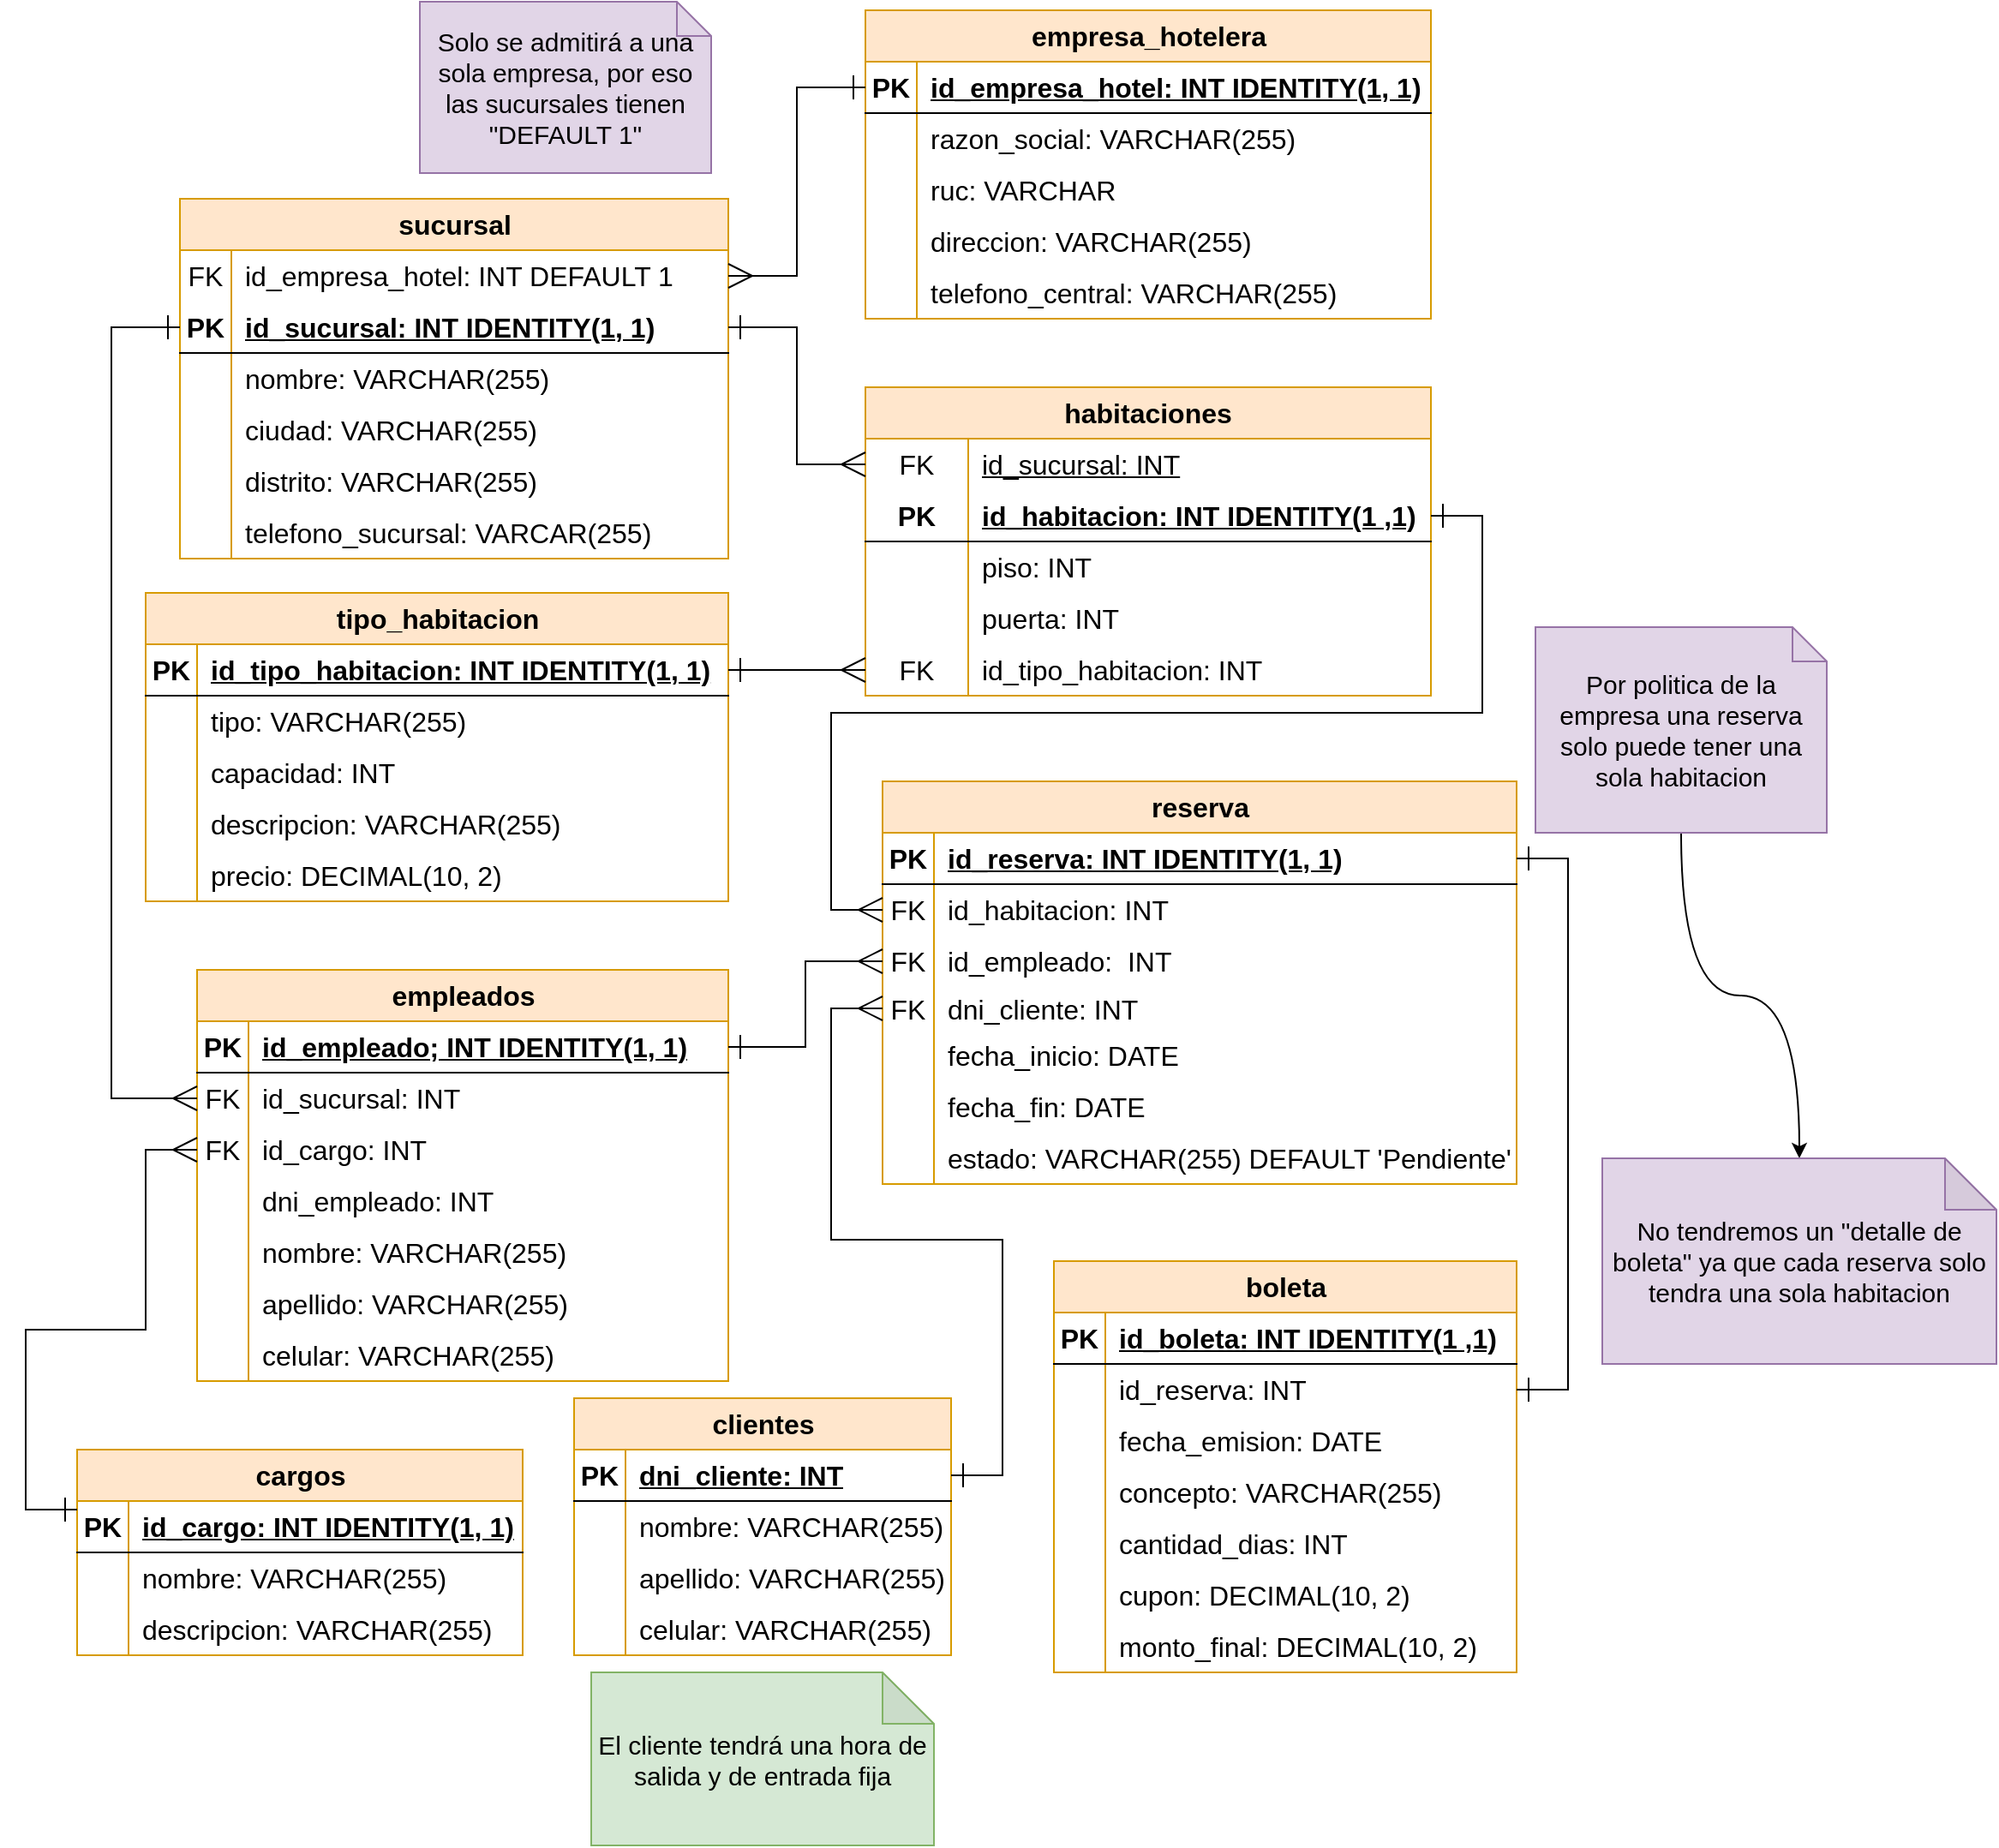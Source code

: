 <mxfile version="21.2.8" type="device">
  <diagram name="Página-1" id="YOK00ozwjnFonZcXRfXA">
    <mxGraphModel dx="1458" dy="905" grid="1" gridSize="10" guides="1" tooltips="1" connect="1" arrows="1" fold="1" page="1" pageScale="1" pageWidth="827" pageHeight="1169" math="0" shadow="0">
      <root>
        <mxCell id="0" />
        <mxCell id="1" parent="0" />
        <mxCell id="idw_pob4-VaM7m_s-vsf-1" value="sucursal" style="shape=table;startSize=30;container=1;collapsible=1;childLayout=tableLayout;fixedRows=1;rowLines=0;fontStyle=1;align=center;resizeLast=1;html=1;fontSize=16;fillColor=#ffe6cc;strokeColor=#d79b00;" parent="1" vertex="1">
          <mxGeometry x="120" y="205" width="320" height="210" as="geometry" />
        </mxCell>
        <mxCell id="x_uwoALJiK5dvlnvpX-8-4" style="shape=tableRow;horizontal=0;startSize=0;swimlaneHead=0;swimlaneBody=0;fillColor=none;collapsible=0;dropTarget=0;points=[[0,0.5],[1,0.5]];portConstraint=eastwest;top=0;left=0;right=0;bottom=0;fontSize=16;" parent="idw_pob4-VaM7m_s-vsf-1" vertex="1">
          <mxGeometry y="30" width="320" height="30" as="geometry" />
        </mxCell>
        <mxCell id="x_uwoALJiK5dvlnvpX-8-5" value="FK" style="shape=partialRectangle;connectable=0;fillColor=none;top=0;left=0;bottom=0;right=0;editable=1;overflow=hidden;whiteSpace=wrap;html=1;fontSize=16;" parent="x_uwoALJiK5dvlnvpX-8-4" vertex="1">
          <mxGeometry width="30" height="30" as="geometry">
            <mxRectangle width="30" height="30" as="alternateBounds" />
          </mxGeometry>
        </mxCell>
        <mxCell id="x_uwoALJiK5dvlnvpX-8-6" value="id_empresa_hotel: INT DEFAULT 1" style="shape=partialRectangle;connectable=0;fillColor=none;top=0;left=0;bottom=0;right=0;align=left;spacingLeft=6;overflow=hidden;whiteSpace=wrap;html=1;fontSize=16;strokeColor=default;" parent="x_uwoALJiK5dvlnvpX-8-4" vertex="1">
          <mxGeometry x="30" width="290" height="30" as="geometry">
            <mxRectangle width="290" height="30" as="alternateBounds" />
          </mxGeometry>
        </mxCell>
        <mxCell id="idw_pob4-VaM7m_s-vsf-2" value="" style="shape=tableRow;horizontal=0;startSize=0;swimlaneHead=0;swimlaneBody=0;fillColor=none;collapsible=0;dropTarget=0;points=[[0,0.5],[1,0.5]];portConstraint=eastwest;top=0;left=0;right=0;bottom=1;fontSize=16;" parent="idw_pob4-VaM7m_s-vsf-1" vertex="1">
          <mxGeometry y="60" width="320" height="30" as="geometry" />
        </mxCell>
        <mxCell id="idw_pob4-VaM7m_s-vsf-3" value="PK" style="shape=partialRectangle;connectable=0;fillColor=none;top=0;left=0;bottom=0;right=0;fontStyle=1;overflow=hidden;whiteSpace=wrap;html=1;fontSize=16;" parent="idw_pob4-VaM7m_s-vsf-2" vertex="1">
          <mxGeometry width="30" height="30" as="geometry">
            <mxRectangle width="30" height="30" as="alternateBounds" />
          </mxGeometry>
        </mxCell>
        <mxCell id="idw_pob4-VaM7m_s-vsf-4" value="id_sucursal: INT IDENTITY(1, 1)" style="shape=partialRectangle;connectable=0;fillColor=none;top=0;left=0;bottom=0;right=0;align=left;spacingLeft=6;fontStyle=5;overflow=hidden;whiteSpace=wrap;html=1;fontSize=16;" parent="idw_pob4-VaM7m_s-vsf-2" vertex="1">
          <mxGeometry x="30" width="290" height="30" as="geometry">
            <mxRectangle width="290" height="30" as="alternateBounds" />
          </mxGeometry>
        </mxCell>
        <mxCell id="idw_pob4-VaM7m_s-vsf-5" value="" style="shape=tableRow;horizontal=0;startSize=0;swimlaneHead=0;swimlaneBody=0;fillColor=none;collapsible=0;dropTarget=0;points=[[0,0.5],[1,0.5]];portConstraint=eastwest;top=0;left=0;right=0;bottom=0;fontSize=16;" parent="idw_pob4-VaM7m_s-vsf-1" vertex="1">
          <mxGeometry y="90" width="320" height="30" as="geometry" />
        </mxCell>
        <mxCell id="idw_pob4-VaM7m_s-vsf-6" value="" style="shape=partialRectangle;connectable=0;fillColor=none;top=0;left=0;bottom=0;right=0;editable=1;overflow=hidden;whiteSpace=wrap;html=1;fontSize=16;" parent="idw_pob4-VaM7m_s-vsf-5" vertex="1">
          <mxGeometry width="30" height="30" as="geometry">
            <mxRectangle width="30" height="30" as="alternateBounds" />
          </mxGeometry>
        </mxCell>
        <mxCell id="idw_pob4-VaM7m_s-vsf-7" value="nombre: VARCHAR(255)" style="shape=partialRectangle;connectable=0;fillColor=none;top=0;left=0;bottom=0;right=0;align=left;spacingLeft=6;overflow=hidden;whiteSpace=wrap;html=1;fontSize=16;" parent="idw_pob4-VaM7m_s-vsf-5" vertex="1">
          <mxGeometry x="30" width="290" height="30" as="geometry">
            <mxRectangle width="290" height="30" as="alternateBounds" />
          </mxGeometry>
        </mxCell>
        <mxCell id="idw_pob4-VaM7m_s-vsf-8" value="" style="shape=tableRow;horizontal=0;startSize=0;swimlaneHead=0;swimlaneBody=0;fillColor=none;collapsible=0;dropTarget=0;points=[[0,0.5],[1,0.5]];portConstraint=eastwest;top=0;left=0;right=0;bottom=0;fontSize=16;" parent="idw_pob4-VaM7m_s-vsf-1" vertex="1">
          <mxGeometry y="120" width="320" height="30" as="geometry" />
        </mxCell>
        <mxCell id="idw_pob4-VaM7m_s-vsf-9" value="" style="shape=partialRectangle;connectable=0;fillColor=none;top=0;left=0;bottom=0;right=0;editable=1;overflow=hidden;whiteSpace=wrap;html=1;fontSize=16;" parent="idw_pob4-VaM7m_s-vsf-8" vertex="1">
          <mxGeometry width="30" height="30" as="geometry">
            <mxRectangle width="30" height="30" as="alternateBounds" />
          </mxGeometry>
        </mxCell>
        <mxCell id="idw_pob4-VaM7m_s-vsf-10" value="ciudad: VARCHAR(255)" style="shape=partialRectangle;connectable=0;fillColor=none;top=0;left=0;bottom=0;right=0;align=left;spacingLeft=6;overflow=hidden;whiteSpace=wrap;html=1;fontSize=16;" parent="idw_pob4-VaM7m_s-vsf-8" vertex="1">
          <mxGeometry x="30" width="290" height="30" as="geometry">
            <mxRectangle width="290" height="30" as="alternateBounds" />
          </mxGeometry>
        </mxCell>
        <mxCell id="idw_pob4-VaM7m_s-vsf-11" value="" style="shape=tableRow;horizontal=0;startSize=0;swimlaneHead=0;swimlaneBody=0;fillColor=none;collapsible=0;dropTarget=0;points=[[0,0.5],[1,0.5]];portConstraint=eastwest;top=0;left=0;right=0;bottom=0;fontSize=16;" parent="idw_pob4-VaM7m_s-vsf-1" vertex="1">
          <mxGeometry y="150" width="320" height="30" as="geometry" />
        </mxCell>
        <mxCell id="idw_pob4-VaM7m_s-vsf-12" value="" style="shape=partialRectangle;connectable=0;fillColor=none;top=0;left=0;bottom=0;right=0;editable=1;overflow=hidden;whiteSpace=wrap;html=1;fontSize=16;" parent="idw_pob4-VaM7m_s-vsf-11" vertex="1">
          <mxGeometry width="30" height="30" as="geometry">
            <mxRectangle width="30" height="30" as="alternateBounds" />
          </mxGeometry>
        </mxCell>
        <mxCell id="idw_pob4-VaM7m_s-vsf-13" value="distrito: VARCHAR(255)" style="shape=partialRectangle;connectable=0;fillColor=none;top=0;left=0;bottom=0;right=0;align=left;spacingLeft=6;overflow=hidden;whiteSpace=wrap;html=1;fontSize=16;" parent="idw_pob4-VaM7m_s-vsf-11" vertex="1">
          <mxGeometry x="30" width="290" height="30" as="geometry">
            <mxRectangle width="290" height="30" as="alternateBounds" />
          </mxGeometry>
        </mxCell>
        <mxCell id="x_uwoALJiK5dvlnvpX-8-1" style="shape=tableRow;horizontal=0;startSize=0;swimlaneHead=0;swimlaneBody=0;fillColor=none;collapsible=0;dropTarget=0;points=[[0,0.5],[1,0.5]];portConstraint=eastwest;top=0;left=0;right=0;bottom=0;fontSize=16;" parent="idw_pob4-VaM7m_s-vsf-1" vertex="1">
          <mxGeometry y="180" width="320" height="30" as="geometry" />
        </mxCell>
        <mxCell id="x_uwoALJiK5dvlnvpX-8-2" style="shape=partialRectangle;connectable=0;fillColor=none;top=0;left=0;bottom=0;right=0;editable=1;overflow=hidden;whiteSpace=wrap;html=1;fontSize=16;" parent="x_uwoALJiK5dvlnvpX-8-1" vertex="1">
          <mxGeometry width="30" height="30" as="geometry">
            <mxRectangle width="30" height="30" as="alternateBounds" />
          </mxGeometry>
        </mxCell>
        <mxCell id="x_uwoALJiK5dvlnvpX-8-3" value="telefono_sucursal: VARCAR(255)" style="shape=partialRectangle;connectable=0;fillColor=none;top=0;left=0;bottom=0;right=0;align=left;spacingLeft=6;overflow=hidden;whiteSpace=wrap;html=1;fontSize=16;" parent="x_uwoALJiK5dvlnvpX-8-1" vertex="1">
          <mxGeometry x="30" width="290" height="30" as="geometry">
            <mxRectangle width="290" height="30" as="alternateBounds" />
          </mxGeometry>
        </mxCell>
        <mxCell id="idw_pob4-VaM7m_s-vsf-14" value="tipo_habitacion" style="shape=table;startSize=30;container=1;collapsible=1;childLayout=tableLayout;fixedRows=1;rowLines=0;fontStyle=1;align=center;resizeLast=1;html=1;fontSize=16;fillColor=#ffe6cc;strokeColor=#d79b00;" parent="1" vertex="1">
          <mxGeometry x="100" y="435" width="340" height="180" as="geometry" />
        </mxCell>
        <mxCell id="idw_pob4-VaM7m_s-vsf-15" value="" style="shape=tableRow;horizontal=0;startSize=0;swimlaneHead=0;swimlaneBody=0;fillColor=none;collapsible=0;dropTarget=0;points=[[0,0.5],[1,0.5]];portConstraint=eastwest;top=0;left=0;right=0;bottom=1;fontSize=16;" parent="idw_pob4-VaM7m_s-vsf-14" vertex="1">
          <mxGeometry y="30" width="340" height="30" as="geometry" />
        </mxCell>
        <mxCell id="idw_pob4-VaM7m_s-vsf-16" value="PK" style="shape=partialRectangle;connectable=0;fillColor=none;top=0;left=0;bottom=0;right=0;fontStyle=1;overflow=hidden;whiteSpace=wrap;html=1;fontSize=16;" parent="idw_pob4-VaM7m_s-vsf-15" vertex="1">
          <mxGeometry width="30" height="30" as="geometry">
            <mxRectangle width="30" height="30" as="alternateBounds" />
          </mxGeometry>
        </mxCell>
        <mxCell id="idw_pob4-VaM7m_s-vsf-17" value="id_tipo_habitacion: INT IDENTITY(1, 1)" style="shape=partialRectangle;connectable=0;fillColor=none;top=0;left=0;bottom=0;right=0;align=left;spacingLeft=6;fontStyle=5;overflow=hidden;whiteSpace=wrap;html=1;fontSize=16;" parent="idw_pob4-VaM7m_s-vsf-15" vertex="1">
          <mxGeometry x="30" width="310" height="30" as="geometry">
            <mxRectangle width="310" height="30" as="alternateBounds" />
          </mxGeometry>
        </mxCell>
        <mxCell id="idw_pob4-VaM7m_s-vsf-18" value="" style="shape=tableRow;horizontal=0;startSize=0;swimlaneHead=0;swimlaneBody=0;fillColor=none;collapsible=0;dropTarget=0;points=[[0,0.5],[1,0.5]];portConstraint=eastwest;top=0;left=0;right=0;bottom=0;fontSize=16;" parent="idw_pob4-VaM7m_s-vsf-14" vertex="1">
          <mxGeometry y="60" width="340" height="30" as="geometry" />
        </mxCell>
        <mxCell id="idw_pob4-VaM7m_s-vsf-19" value="" style="shape=partialRectangle;connectable=0;fillColor=none;top=0;left=0;bottom=0;right=0;editable=1;overflow=hidden;whiteSpace=wrap;html=1;fontSize=16;" parent="idw_pob4-VaM7m_s-vsf-18" vertex="1">
          <mxGeometry width="30" height="30" as="geometry">
            <mxRectangle width="30" height="30" as="alternateBounds" />
          </mxGeometry>
        </mxCell>
        <mxCell id="idw_pob4-VaM7m_s-vsf-20" value="tipo: VARCHAR(255)" style="shape=partialRectangle;connectable=0;fillColor=none;top=0;left=0;bottom=0;right=0;align=left;spacingLeft=6;overflow=hidden;whiteSpace=wrap;html=1;fontSize=16;" parent="idw_pob4-VaM7m_s-vsf-18" vertex="1">
          <mxGeometry x="30" width="310" height="30" as="geometry">
            <mxRectangle width="310" height="30" as="alternateBounds" />
          </mxGeometry>
        </mxCell>
        <mxCell id="idw_pob4-VaM7m_s-vsf-21" value="" style="shape=tableRow;horizontal=0;startSize=0;swimlaneHead=0;swimlaneBody=0;fillColor=none;collapsible=0;dropTarget=0;points=[[0,0.5],[1,0.5]];portConstraint=eastwest;top=0;left=0;right=0;bottom=0;fontSize=16;" parent="idw_pob4-VaM7m_s-vsf-14" vertex="1">
          <mxGeometry y="90" width="340" height="30" as="geometry" />
        </mxCell>
        <mxCell id="idw_pob4-VaM7m_s-vsf-22" value="" style="shape=partialRectangle;connectable=0;fillColor=none;top=0;left=0;bottom=0;right=0;editable=1;overflow=hidden;whiteSpace=wrap;html=1;fontSize=16;" parent="idw_pob4-VaM7m_s-vsf-21" vertex="1">
          <mxGeometry width="30" height="30" as="geometry">
            <mxRectangle width="30" height="30" as="alternateBounds" />
          </mxGeometry>
        </mxCell>
        <mxCell id="idw_pob4-VaM7m_s-vsf-23" value="capacidad: INT" style="shape=partialRectangle;connectable=0;fillColor=none;top=0;left=0;bottom=0;right=0;align=left;spacingLeft=6;overflow=hidden;whiteSpace=wrap;html=1;fontSize=16;" parent="idw_pob4-VaM7m_s-vsf-21" vertex="1">
          <mxGeometry x="30" width="310" height="30" as="geometry">
            <mxRectangle width="310" height="30" as="alternateBounds" />
          </mxGeometry>
        </mxCell>
        <mxCell id="idw_pob4-VaM7m_s-vsf-24" value="" style="shape=tableRow;horizontal=0;startSize=0;swimlaneHead=0;swimlaneBody=0;fillColor=none;collapsible=0;dropTarget=0;points=[[0,0.5],[1,0.5]];portConstraint=eastwest;top=0;left=0;right=0;bottom=0;fontSize=16;" parent="idw_pob4-VaM7m_s-vsf-14" vertex="1">
          <mxGeometry y="120" width="340" height="30" as="geometry" />
        </mxCell>
        <mxCell id="idw_pob4-VaM7m_s-vsf-25" value="" style="shape=partialRectangle;connectable=0;fillColor=none;top=0;left=0;bottom=0;right=0;editable=1;overflow=hidden;whiteSpace=wrap;html=1;fontSize=16;" parent="idw_pob4-VaM7m_s-vsf-24" vertex="1">
          <mxGeometry width="30" height="30" as="geometry">
            <mxRectangle width="30" height="30" as="alternateBounds" />
          </mxGeometry>
        </mxCell>
        <mxCell id="idw_pob4-VaM7m_s-vsf-26" value="descripcion: VARCHAR(255)" style="shape=partialRectangle;connectable=0;fillColor=none;top=0;left=0;bottom=0;right=0;align=left;spacingLeft=6;overflow=hidden;whiteSpace=wrap;html=1;fontSize=16;" parent="idw_pob4-VaM7m_s-vsf-24" vertex="1">
          <mxGeometry x="30" width="310" height="30" as="geometry">
            <mxRectangle width="310" height="30" as="alternateBounds" />
          </mxGeometry>
        </mxCell>
        <mxCell id="idw_pob4-VaM7m_s-vsf-27" style="shape=tableRow;horizontal=0;startSize=0;swimlaneHead=0;swimlaneBody=0;fillColor=none;collapsible=0;dropTarget=0;points=[[0,0.5],[1,0.5]];portConstraint=eastwest;top=0;left=0;right=0;bottom=0;fontSize=16;" parent="idw_pob4-VaM7m_s-vsf-14" vertex="1">
          <mxGeometry y="150" width="340" height="30" as="geometry" />
        </mxCell>
        <mxCell id="idw_pob4-VaM7m_s-vsf-28" style="shape=partialRectangle;connectable=0;fillColor=none;top=0;left=0;bottom=0;right=0;editable=1;overflow=hidden;whiteSpace=wrap;html=1;fontSize=16;" parent="idw_pob4-VaM7m_s-vsf-27" vertex="1">
          <mxGeometry width="30" height="30" as="geometry">
            <mxRectangle width="30" height="30" as="alternateBounds" />
          </mxGeometry>
        </mxCell>
        <mxCell id="idw_pob4-VaM7m_s-vsf-29" value="precio: DECIMAL(10, 2)" style="shape=partialRectangle;connectable=0;fillColor=none;top=0;left=0;bottom=0;right=0;align=left;spacingLeft=6;overflow=hidden;whiteSpace=wrap;html=1;fontSize=16;" parent="idw_pob4-VaM7m_s-vsf-27" vertex="1">
          <mxGeometry x="30" width="310" height="30" as="geometry">
            <mxRectangle width="310" height="30" as="alternateBounds" />
          </mxGeometry>
        </mxCell>
        <mxCell id="idw_pob4-VaM7m_s-vsf-33" value="habitaciones" style="shape=table;startSize=30;container=1;collapsible=1;childLayout=tableLayout;fixedRows=1;rowLines=0;fontStyle=1;align=center;resizeLast=1;html=1;whiteSpace=wrap;fontSize=16;fillColor=#ffe6cc;strokeColor=#d79b00;" parent="1" vertex="1">
          <mxGeometry x="520" y="315" width="330" height="180" as="geometry" />
        </mxCell>
        <mxCell id="idw_pob4-VaM7m_s-vsf-34" value="" style="shape=tableRow;horizontal=0;startSize=0;swimlaneHead=0;swimlaneBody=0;fillColor=none;collapsible=0;dropTarget=0;points=[[0,0.5],[1,0.5]];portConstraint=eastwest;top=0;left=0;right=0;bottom=0;html=1;fontSize=16;" parent="idw_pob4-VaM7m_s-vsf-33" vertex="1">
          <mxGeometry y="30" width="330" height="30" as="geometry" />
        </mxCell>
        <mxCell id="idw_pob4-VaM7m_s-vsf-35" value="FK" style="shape=partialRectangle;connectable=0;fillColor=none;top=0;left=0;bottom=0;right=0;fontStyle=0;overflow=hidden;html=1;whiteSpace=wrap;fontSize=16;" parent="idw_pob4-VaM7m_s-vsf-34" vertex="1">
          <mxGeometry width="60" height="30" as="geometry">
            <mxRectangle width="60" height="30" as="alternateBounds" />
          </mxGeometry>
        </mxCell>
        <mxCell id="idw_pob4-VaM7m_s-vsf-36" value="id_sucursal: INT" style="shape=partialRectangle;connectable=0;fillColor=none;top=0;left=0;bottom=0;right=0;align=left;spacingLeft=6;fontStyle=4;overflow=hidden;html=1;whiteSpace=wrap;fontSize=16;" parent="idw_pob4-VaM7m_s-vsf-34" vertex="1">
          <mxGeometry x="60" width="270" height="30" as="geometry">
            <mxRectangle width="270" height="30" as="alternateBounds" />
          </mxGeometry>
        </mxCell>
        <mxCell id="idw_pob4-VaM7m_s-vsf-37" value="" style="shape=tableRow;horizontal=0;startSize=0;swimlaneHead=0;swimlaneBody=0;fillColor=none;collapsible=0;dropTarget=0;points=[[0,0.5],[1,0.5]];portConstraint=eastwest;top=0;left=0;right=0;bottom=1;html=1;fontSize=16;" parent="idw_pob4-VaM7m_s-vsf-33" vertex="1">
          <mxGeometry y="60" width="330" height="30" as="geometry" />
        </mxCell>
        <mxCell id="idw_pob4-VaM7m_s-vsf-38" value="PK" style="shape=partialRectangle;connectable=0;fillColor=none;top=0;left=0;bottom=0;right=0;fontStyle=1;overflow=hidden;html=1;whiteSpace=wrap;fontSize=16;" parent="idw_pob4-VaM7m_s-vsf-37" vertex="1">
          <mxGeometry width="60" height="30" as="geometry">
            <mxRectangle width="60" height="30" as="alternateBounds" />
          </mxGeometry>
        </mxCell>
        <mxCell id="idw_pob4-VaM7m_s-vsf-39" value="id_habitacion: INT IDENTITY(1 ,1)" style="shape=partialRectangle;connectable=0;fillColor=none;top=0;left=0;bottom=0;right=0;align=left;spacingLeft=6;fontStyle=5;overflow=hidden;html=1;whiteSpace=wrap;fontSize=16;" parent="idw_pob4-VaM7m_s-vsf-37" vertex="1">
          <mxGeometry x="60" width="270" height="30" as="geometry">
            <mxRectangle width="270" height="30" as="alternateBounds" />
          </mxGeometry>
        </mxCell>
        <mxCell id="idw_pob4-VaM7m_s-vsf-40" value="" style="shape=tableRow;horizontal=0;startSize=0;swimlaneHead=0;swimlaneBody=0;fillColor=none;collapsible=0;dropTarget=0;points=[[0,0.5],[1,0.5]];portConstraint=eastwest;top=0;left=0;right=0;bottom=0;html=1;fontSize=16;" parent="idw_pob4-VaM7m_s-vsf-33" vertex="1">
          <mxGeometry y="90" width="330" height="30" as="geometry" />
        </mxCell>
        <mxCell id="idw_pob4-VaM7m_s-vsf-41" value="" style="shape=partialRectangle;connectable=0;fillColor=none;top=0;left=0;bottom=0;right=0;editable=1;overflow=hidden;html=1;whiteSpace=wrap;fontSize=16;" parent="idw_pob4-VaM7m_s-vsf-40" vertex="1">
          <mxGeometry width="60" height="30" as="geometry">
            <mxRectangle width="60" height="30" as="alternateBounds" />
          </mxGeometry>
        </mxCell>
        <mxCell id="idw_pob4-VaM7m_s-vsf-42" value="piso: INT" style="shape=partialRectangle;connectable=0;fillColor=none;top=0;left=0;bottom=0;right=0;align=left;spacingLeft=6;overflow=hidden;html=1;whiteSpace=wrap;fontSize=16;" parent="idw_pob4-VaM7m_s-vsf-40" vertex="1">
          <mxGeometry x="60" width="270" height="30" as="geometry">
            <mxRectangle width="270" height="30" as="alternateBounds" />
          </mxGeometry>
        </mxCell>
        <mxCell id="idw_pob4-VaM7m_s-vsf-43" value="" style="shape=tableRow;horizontal=0;startSize=0;swimlaneHead=0;swimlaneBody=0;fillColor=none;collapsible=0;dropTarget=0;points=[[0,0.5],[1,0.5]];portConstraint=eastwest;top=0;left=0;right=0;bottom=0;html=1;fontSize=16;" parent="idw_pob4-VaM7m_s-vsf-33" vertex="1">
          <mxGeometry y="120" width="330" height="30" as="geometry" />
        </mxCell>
        <mxCell id="idw_pob4-VaM7m_s-vsf-44" value="" style="shape=partialRectangle;connectable=0;fillColor=none;top=0;left=0;bottom=0;right=0;editable=1;overflow=hidden;html=1;whiteSpace=wrap;fontSize=16;" parent="idw_pob4-VaM7m_s-vsf-43" vertex="1">
          <mxGeometry width="60" height="30" as="geometry">
            <mxRectangle width="60" height="30" as="alternateBounds" />
          </mxGeometry>
        </mxCell>
        <mxCell id="idw_pob4-VaM7m_s-vsf-45" value="puerta: INT" style="shape=partialRectangle;connectable=0;fillColor=none;top=0;left=0;bottom=0;right=0;align=left;spacingLeft=6;overflow=hidden;html=1;whiteSpace=wrap;fontSize=16;" parent="idw_pob4-VaM7m_s-vsf-43" vertex="1">
          <mxGeometry x="60" width="270" height="30" as="geometry">
            <mxRectangle width="270" height="30" as="alternateBounds" />
          </mxGeometry>
        </mxCell>
        <mxCell id="idw_pob4-VaM7m_s-vsf-46" style="shape=tableRow;horizontal=0;startSize=0;swimlaneHead=0;swimlaneBody=0;fillColor=none;collapsible=0;dropTarget=0;points=[[0,0.5],[1,0.5]];portConstraint=eastwest;top=0;left=0;right=0;bottom=0;html=1;fontSize=16;" parent="idw_pob4-VaM7m_s-vsf-33" vertex="1">
          <mxGeometry y="150" width="330" height="30" as="geometry" />
        </mxCell>
        <mxCell id="idw_pob4-VaM7m_s-vsf-47" value="FK" style="shape=partialRectangle;connectable=0;fillColor=none;top=0;left=0;bottom=0;right=0;editable=1;overflow=hidden;html=1;whiteSpace=wrap;fontSize=16;" parent="idw_pob4-VaM7m_s-vsf-46" vertex="1">
          <mxGeometry width="60" height="30" as="geometry">
            <mxRectangle width="60" height="30" as="alternateBounds" />
          </mxGeometry>
        </mxCell>
        <mxCell id="idw_pob4-VaM7m_s-vsf-48" value="id_tipo_habitacion: INT" style="shape=partialRectangle;connectable=0;fillColor=none;top=0;left=0;bottom=0;right=0;align=left;spacingLeft=6;overflow=hidden;html=1;whiteSpace=wrap;fontSize=16;" parent="idw_pob4-VaM7m_s-vsf-46" vertex="1">
          <mxGeometry x="60" width="270" height="30" as="geometry">
            <mxRectangle width="270" height="30" as="alternateBounds" />
          </mxGeometry>
        </mxCell>
        <mxCell id="idw_pob4-VaM7m_s-vsf-49" value="clientes" style="shape=table;startSize=30;container=1;collapsible=1;childLayout=tableLayout;fixedRows=1;rowLines=0;fontStyle=1;align=center;resizeLast=1;html=1;fontSize=16;fillColor=#ffe6cc;strokeColor=#d79b00;" parent="1" vertex="1">
          <mxGeometry x="350" y="905" width="220" height="150" as="geometry" />
        </mxCell>
        <mxCell id="idw_pob4-VaM7m_s-vsf-50" value="" style="shape=tableRow;horizontal=0;startSize=0;swimlaneHead=0;swimlaneBody=0;fillColor=none;collapsible=0;dropTarget=0;points=[[0,0.5],[1,0.5]];portConstraint=eastwest;top=0;left=0;right=0;bottom=1;fontSize=16;" parent="idw_pob4-VaM7m_s-vsf-49" vertex="1">
          <mxGeometry y="30" width="220" height="30" as="geometry" />
        </mxCell>
        <mxCell id="idw_pob4-VaM7m_s-vsf-51" value="PK" style="shape=partialRectangle;connectable=0;fillColor=none;top=0;left=0;bottom=0;right=0;fontStyle=1;overflow=hidden;whiteSpace=wrap;html=1;fontSize=16;" parent="idw_pob4-VaM7m_s-vsf-50" vertex="1">
          <mxGeometry width="30" height="30" as="geometry">
            <mxRectangle width="30" height="30" as="alternateBounds" />
          </mxGeometry>
        </mxCell>
        <mxCell id="idw_pob4-VaM7m_s-vsf-52" value="dni_cliente: INT" style="shape=partialRectangle;connectable=0;fillColor=none;top=0;left=0;bottom=0;right=0;align=left;spacingLeft=6;fontStyle=5;overflow=hidden;whiteSpace=wrap;html=1;fontSize=16;" parent="idw_pob4-VaM7m_s-vsf-50" vertex="1">
          <mxGeometry x="30" width="190" height="30" as="geometry">
            <mxRectangle width="190" height="30" as="alternateBounds" />
          </mxGeometry>
        </mxCell>
        <mxCell id="idw_pob4-VaM7m_s-vsf-53" value="" style="shape=tableRow;horizontal=0;startSize=0;swimlaneHead=0;swimlaneBody=0;fillColor=none;collapsible=0;dropTarget=0;points=[[0,0.5],[1,0.5]];portConstraint=eastwest;top=0;left=0;right=0;bottom=0;fontSize=16;" parent="idw_pob4-VaM7m_s-vsf-49" vertex="1">
          <mxGeometry y="60" width="220" height="30" as="geometry" />
        </mxCell>
        <mxCell id="idw_pob4-VaM7m_s-vsf-54" value="" style="shape=partialRectangle;connectable=0;fillColor=none;top=0;left=0;bottom=0;right=0;editable=1;overflow=hidden;whiteSpace=wrap;html=1;fontSize=16;" parent="idw_pob4-VaM7m_s-vsf-53" vertex="1">
          <mxGeometry width="30" height="30" as="geometry">
            <mxRectangle width="30" height="30" as="alternateBounds" />
          </mxGeometry>
        </mxCell>
        <mxCell id="idw_pob4-VaM7m_s-vsf-55" value="nombre: VARCHAR(255)" style="shape=partialRectangle;connectable=0;fillColor=none;top=0;left=0;bottom=0;right=0;align=left;spacingLeft=6;overflow=hidden;whiteSpace=wrap;html=1;fontSize=16;" parent="idw_pob4-VaM7m_s-vsf-53" vertex="1">
          <mxGeometry x="30" width="190" height="30" as="geometry">
            <mxRectangle width="190" height="30" as="alternateBounds" />
          </mxGeometry>
        </mxCell>
        <mxCell id="idw_pob4-VaM7m_s-vsf-56" value="" style="shape=tableRow;horizontal=0;startSize=0;swimlaneHead=0;swimlaneBody=0;fillColor=none;collapsible=0;dropTarget=0;points=[[0,0.5],[1,0.5]];portConstraint=eastwest;top=0;left=0;right=0;bottom=0;fontSize=16;" parent="idw_pob4-VaM7m_s-vsf-49" vertex="1">
          <mxGeometry y="90" width="220" height="30" as="geometry" />
        </mxCell>
        <mxCell id="idw_pob4-VaM7m_s-vsf-57" value="" style="shape=partialRectangle;connectable=0;fillColor=none;top=0;left=0;bottom=0;right=0;editable=1;overflow=hidden;whiteSpace=wrap;html=1;fontSize=16;" parent="idw_pob4-VaM7m_s-vsf-56" vertex="1">
          <mxGeometry width="30" height="30" as="geometry">
            <mxRectangle width="30" height="30" as="alternateBounds" />
          </mxGeometry>
        </mxCell>
        <mxCell id="idw_pob4-VaM7m_s-vsf-58" value="apellido: VARCHAR(255)" style="shape=partialRectangle;connectable=0;fillColor=none;top=0;left=0;bottom=0;right=0;align=left;spacingLeft=6;overflow=hidden;whiteSpace=wrap;html=1;fontSize=16;" parent="idw_pob4-VaM7m_s-vsf-56" vertex="1">
          <mxGeometry x="30" width="190" height="30" as="geometry">
            <mxRectangle width="190" height="30" as="alternateBounds" />
          </mxGeometry>
        </mxCell>
        <mxCell id="idw_pob4-VaM7m_s-vsf-59" value="" style="shape=tableRow;horizontal=0;startSize=0;swimlaneHead=0;swimlaneBody=0;fillColor=none;collapsible=0;dropTarget=0;points=[[0,0.5],[1,0.5]];portConstraint=eastwest;top=0;left=0;right=0;bottom=0;fontSize=16;" parent="idw_pob4-VaM7m_s-vsf-49" vertex="1">
          <mxGeometry y="120" width="220" height="30" as="geometry" />
        </mxCell>
        <mxCell id="idw_pob4-VaM7m_s-vsf-60" value="" style="shape=partialRectangle;connectable=0;fillColor=none;top=0;left=0;bottom=0;right=0;editable=1;overflow=hidden;whiteSpace=wrap;html=1;fontSize=16;" parent="idw_pob4-VaM7m_s-vsf-59" vertex="1">
          <mxGeometry width="30" height="30" as="geometry">
            <mxRectangle width="30" height="30" as="alternateBounds" />
          </mxGeometry>
        </mxCell>
        <mxCell id="idw_pob4-VaM7m_s-vsf-61" value="celular: VARCHAR(255)" style="shape=partialRectangle;connectable=0;fillColor=none;top=0;left=0;bottom=0;right=0;align=left;spacingLeft=6;overflow=hidden;whiteSpace=wrap;html=1;fontSize=16;" parent="idw_pob4-VaM7m_s-vsf-59" vertex="1">
          <mxGeometry x="30" width="190" height="30" as="geometry">
            <mxRectangle width="190" height="30" as="alternateBounds" />
          </mxGeometry>
        </mxCell>
        <mxCell id="idw_pob4-VaM7m_s-vsf-62" value="reserva" style="shape=table;startSize=30;container=1;collapsible=1;childLayout=tableLayout;fixedRows=1;rowLines=0;fontStyle=1;align=center;resizeLast=1;html=1;fontSize=16;fillColor=#ffe6cc;strokeColor=#d79b00;" parent="1" vertex="1">
          <mxGeometry x="530" y="545" width="370" height="235" as="geometry" />
        </mxCell>
        <mxCell id="idw_pob4-VaM7m_s-vsf-63" value="" style="shape=tableRow;horizontal=0;startSize=0;swimlaneHead=0;swimlaneBody=0;fillColor=none;collapsible=0;dropTarget=0;points=[[0,0.5],[1,0.5]];portConstraint=eastwest;top=0;left=0;right=0;bottom=1;fontSize=16;" parent="idw_pob4-VaM7m_s-vsf-62" vertex="1">
          <mxGeometry y="30" width="370" height="30" as="geometry" />
        </mxCell>
        <mxCell id="idw_pob4-VaM7m_s-vsf-64" value="PK" style="shape=partialRectangle;connectable=0;fillColor=none;top=0;left=0;bottom=0;right=0;fontStyle=1;overflow=hidden;whiteSpace=wrap;html=1;fontSize=16;" parent="idw_pob4-VaM7m_s-vsf-63" vertex="1">
          <mxGeometry width="30" height="30" as="geometry">
            <mxRectangle width="30" height="30" as="alternateBounds" />
          </mxGeometry>
        </mxCell>
        <mxCell id="idw_pob4-VaM7m_s-vsf-65" value="id_reserva: INT IDENTITY(1, 1)" style="shape=partialRectangle;connectable=0;fillColor=none;top=0;left=0;bottom=0;right=0;align=left;spacingLeft=6;fontStyle=5;overflow=hidden;whiteSpace=wrap;html=1;fontSize=16;" parent="idw_pob4-VaM7m_s-vsf-63" vertex="1">
          <mxGeometry x="30" width="340" height="30" as="geometry">
            <mxRectangle width="340" height="30" as="alternateBounds" />
          </mxGeometry>
        </mxCell>
        <mxCell id="idw_pob4-VaM7m_s-vsf-69" value="" style="shape=tableRow;horizontal=0;startSize=0;swimlaneHead=0;swimlaneBody=0;fillColor=none;collapsible=0;dropTarget=0;points=[[0,0.5],[1,0.5]];portConstraint=eastwest;top=0;left=0;right=0;bottom=0;fontSize=16;" parent="idw_pob4-VaM7m_s-vsf-62" vertex="1">
          <mxGeometry y="60" width="370" height="30" as="geometry" />
        </mxCell>
        <mxCell id="idw_pob4-VaM7m_s-vsf-70" value="FK" style="shape=partialRectangle;connectable=0;fillColor=none;top=0;left=0;bottom=0;right=0;editable=1;overflow=hidden;whiteSpace=wrap;html=1;fontSize=16;" parent="idw_pob4-VaM7m_s-vsf-69" vertex="1">
          <mxGeometry width="30" height="30" as="geometry">
            <mxRectangle width="30" height="30" as="alternateBounds" />
          </mxGeometry>
        </mxCell>
        <mxCell id="idw_pob4-VaM7m_s-vsf-71" value="id_habitacion: INT" style="shape=partialRectangle;connectable=0;fillColor=none;top=0;left=0;bottom=0;right=0;align=left;spacingLeft=6;overflow=hidden;whiteSpace=wrap;html=1;fontSize=16;" parent="idw_pob4-VaM7m_s-vsf-69" vertex="1">
          <mxGeometry x="30" width="340" height="30" as="geometry">
            <mxRectangle width="340" height="30" as="alternateBounds" />
          </mxGeometry>
        </mxCell>
        <mxCell id="x_uwoALJiK5dvlnvpX-8-26" style="shape=tableRow;horizontal=0;startSize=0;swimlaneHead=0;swimlaneBody=0;fillColor=none;collapsible=0;dropTarget=0;points=[[0,0.5],[1,0.5]];portConstraint=eastwest;top=0;left=0;right=0;bottom=0;fontSize=16;" parent="idw_pob4-VaM7m_s-vsf-62" vertex="1">
          <mxGeometry y="90" width="370" height="30" as="geometry" />
        </mxCell>
        <mxCell id="x_uwoALJiK5dvlnvpX-8-27" value="FK" style="shape=partialRectangle;connectable=0;fillColor=none;top=0;left=0;bottom=0;right=0;editable=1;overflow=hidden;whiteSpace=wrap;html=1;fontSize=16;" parent="x_uwoALJiK5dvlnvpX-8-26" vertex="1">
          <mxGeometry width="30" height="30" as="geometry">
            <mxRectangle width="30" height="30" as="alternateBounds" />
          </mxGeometry>
        </mxCell>
        <mxCell id="x_uwoALJiK5dvlnvpX-8-28" value="id_empleado:&amp;nbsp; INT" style="shape=partialRectangle;connectable=0;fillColor=none;top=0;left=0;bottom=0;right=0;align=left;spacingLeft=6;overflow=hidden;whiteSpace=wrap;html=1;fontSize=16;" parent="x_uwoALJiK5dvlnvpX-8-26" vertex="1">
          <mxGeometry x="30" width="340" height="30" as="geometry">
            <mxRectangle width="340" height="30" as="alternateBounds" />
          </mxGeometry>
        </mxCell>
        <mxCell id="idw_pob4-VaM7m_s-vsf-72" value="" style="shape=tableRow;horizontal=0;startSize=0;swimlaneHead=0;swimlaneBody=0;fillColor=none;collapsible=0;dropTarget=0;points=[[0,0.5],[1,0.5]];portConstraint=eastwest;top=0;left=0;right=0;bottom=0;fontSize=16;" parent="idw_pob4-VaM7m_s-vsf-62" vertex="1">
          <mxGeometry y="120" width="370" height="25" as="geometry" />
        </mxCell>
        <mxCell id="idw_pob4-VaM7m_s-vsf-73" value="FK" style="shape=partialRectangle;connectable=0;fillColor=none;top=0;left=0;bottom=0;right=0;editable=1;overflow=hidden;whiteSpace=wrap;html=1;fontSize=16;" parent="idw_pob4-VaM7m_s-vsf-72" vertex="1">
          <mxGeometry width="30" height="25" as="geometry">
            <mxRectangle width="30" height="25" as="alternateBounds" />
          </mxGeometry>
        </mxCell>
        <mxCell id="idw_pob4-VaM7m_s-vsf-74" value="dni_cliente: INT" style="shape=partialRectangle;connectable=0;fillColor=none;top=0;left=0;bottom=0;right=0;align=left;spacingLeft=6;overflow=hidden;whiteSpace=wrap;html=1;fontSize=16;" parent="idw_pob4-VaM7m_s-vsf-72" vertex="1">
          <mxGeometry x="30" width="340" height="25" as="geometry">
            <mxRectangle width="340" height="25" as="alternateBounds" />
          </mxGeometry>
        </mxCell>
        <mxCell id="idw_pob4-VaM7m_s-vsf-75" style="shape=tableRow;horizontal=0;startSize=0;swimlaneHead=0;swimlaneBody=0;fillColor=none;collapsible=0;dropTarget=0;points=[[0,0.5],[1,0.5]];portConstraint=eastwest;top=0;left=0;right=0;bottom=0;fontSize=16;" parent="idw_pob4-VaM7m_s-vsf-62" vertex="1">
          <mxGeometry y="145" width="370" height="30" as="geometry" />
        </mxCell>
        <mxCell id="idw_pob4-VaM7m_s-vsf-76" style="shape=partialRectangle;connectable=0;fillColor=none;top=0;left=0;bottom=0;right=0;editable=1;overflow=hidden;whiteSpace=wrap;html=1;fontSize=16;" parent="idw_pob4-VaM7m_s-vsf-75" vertex="1">
          <mxGeometry width="30" height="30" as="geometry">
            <mxRectangle width="30" height="30" as="alternateBounds" />
          </mxGeometry>
        </mxCell>
        <mxCell id="idw_pob4-VaM7m_s-vsf-77" value="fecha_inicio: DATE" style="shape=partialRectangle;connectable=0;fillColor=none;top=0;left=0;bottom=0;right=0;align=left;spacingLeft=6;overflow=hidden;whiteSpace=wrap;html=1;fontSize=16;" parent="idw_pob4-VaM7m_s-vsf-75" vertex="1">
          <mxGeometry x="30" width="340" height="30" as="geometry">
            <mxRectangle width="340" height="30" as="alternateBounds" />
          </mxGeometry>
        </mxCell>
        <mxCell id="idw_pob4-VaM7m_s-vsf-81" style="shape=tableRow;horizontal=0;startSize=0;swimlaneHead=0;swimlaneBody=0;fillColor=none;collapsible=0;dropTarget=0;points=[[0,0.5],[1,0.5]];portConstraint=eastwest;top=0;left=0;right=0;bottom=0;fontSize=16;" parent="idw_pob4-VaM7m_s-vsf-62" vertex="1">
          <mxGeometry y="175" width="370" height="30" as="geometry" />
        </mxCell>
        <mxCell id="idw_pob4-VaM7m_s-vsf-82" style="shape=partialRectangle;connectable=0;fillColor=none;top=0;left=0;bottom=0;right=0;editable=1;overflow=hidden;whiteSpace=wrap;html=1;fontSize=16;" parent="idw_pob4-VaM7m_s-vsf-81" vertex="1">
          <mxGeometry width="30" height="30" as="geometry">
            <mxRectangle width="30" height="30" as="alternateBounds" />
          </mxGeometry>
        </mxCell>
        <mxCell id="idw_pob4-VaM7m_s-vsf-83" value="fecha_fin: DATE" style="shape=partialRectangle;connectable=0;fillColor=none;top=0;left=0;bottom=0;right=0;align=left;spacingLeft=6;overflow=hidden;whiteSpace=wrap;html=1;fontSize=16;" parent="idw_pob4-VaM7m_s-vsf-81" vertex="1">
          <mxGeometry x="30" width="340" height="30" as="geometry">
            <mxRectangle width="340" height="30" as="alternateBounds" />
          </mxGeometry>
        </mxCell>
        <mxCell id="idw_pob4-VaM7m_s-vsf-78" style="shape=tableRow;horizontal=0;startSize=0;swimlaneHead=0;swimlaneBody=0;fillColor=none;collapsible=0;dropTarget=0;points=[[0,0.5],[1,0.5]];portConstraint=eastwest;top=0;left=0;right=0;bottom=0;fontSize=16;" parent="idw_pob4-VaM7m_s-vsf-62" vertex="1">
          <mxGeometry y="205" width="370" height="30" as="geometry" />
        </mxCell>
        <mxCell id="idw_pob4-VaM7m_s-vsf-79" style="shape=partialRectangle;connectable=0;fillColor=none;top=0;left=0;bottom=0;right=0;editable=1;overflow=hidden;whiteSpace=wrap;html=1;fontSize=16;" parent="idw_pob4-VaM7m_s-vsf-78" vertex="1">
          <mxGeometry width="30" height="30" as="geometry">
            <mxRectangle width="30" height="30" as="alternateBounds" />
          </mxGeometry>
        </mxCell>
        <mxCell id="idw_pob4-VaM7m_s-vsf-80" value="estado: VARCHAR(255) DEFAULT &#39;Pendiente&#39;" style="shape=partialRectangle;connectable=0;fillColor=none;top=0;left=0;bottom=0;right=0;align=left;spacingLeft=6;overflow=hidden;whiteSpace=wrap;html=1;fontSize=16;" parent="idw_pob4-VaM7m_s-vsf-78" vertex="1">
          <mxGeometry x="30" width="340" height="30" as="geometry">
            <mxRectangle width="340" height="30" as="alternateBounds" />
          </mxGeometry>
        </mxCell>
        <mxCell id="idw_pob4-VaM7m_s-vsf-84" style="edgeStyle=orthogonalEdgeStyle;rounded=0;orthogonalLoop=1;jettySize=auto;html=1;fontSize=16;startArrow=ERmany;startFill=0;endArrow=ERone;endFill=0;endSize=12;startSize=12;" parent="1" source="idw_pob4-VaM7m_s-vsf-34" target="idw_pob4-VaM7m_s-vsf-2" edge="1">
          <mxGeometry relative="1" as="geometry" />
        </mxCell>
        <mxCell id="idw_pob4-VaM7m_s-vsf-85" style="edgeStyle=orthogonalEdgeStyle;rounded=0;orthogonalLoop=1;jettySize=auto;html=1;fontSize=16;endArrow=ERmany;endFill=0;startArrow=ERone;startFill=0;endSize=12;startSize=12;" parent="1" source="idw_pob4-VaM7m_s-vsf-15" target="idw_pob4-VaM7m_s-vsf-46" edge="1">
          <mxGeometry relative="1" as="geometry" />
        </mxCell>
        <mxCell id="idw_pob4-VaM7m_s-vsf-86" style="rounded=0;orthogonalLoop=1;jettySize=auto;html=1;fontSize=16;endArrow=ERmany;endFill=0;endSize=12;startSize=12;startArrow=ERone;startFill=0;edgeStyle=orthogonalEdgeStyle;" parent="1" source="idw_pob4-VaM7m_s-vsf-34" edge="1">
          <mxGeometry relative="1" as="geometry">
            <Array as="points">
              <mxPoint x="1230" y="215" />
              <mxPoint x="1230" y="370" />
              <mxPoint x="810" y="370" />
              <mxPoint x="810" y="495" />
            </Array>
          </mxGeometry>
        </mxCell>
        <mxCell id="idw_pob4-VaM7m_s-vsf-87" style="rounded=0;orthogonalLoop=1;jettySize=auto;html=1;fontSize=16;endArrow=ERmany;endFill=0;endSize=12;startSize=12;startArrow=ERone;startFill=0;edgeStyle=orthogonalEdgeStyle;" parent="1" source="idw_pob4-VaM7m_s-vsf-37" target="idw_pob4-VaM7m_s-vsf-69" edge="1">
          <mxGeometry relative="1" as="geometry" />
        </mxCell>
        <mxCell id="idw_pob4-VaM7m_s-vsf-88" style="edgeStyle=orthogonalEdgeStyle;rounded=0;orthogonalLoop=1;jettySize=auto;html=1;fontSize=16;endArrow=ERmany;endFill=0;startArrow=ERone;startFill=0;endSize=12;startSize=12;" parent="1" source="idw_pob4-VaM7m_s-vsf-50" target="idw_pob4-VaM7m_s-vsf-72" edge="1">
          <mxGeometry relative="1" as="geometry" />
        </mxCell>
        <mxCell id="idw_pob4-VaM7m_s-vsf-89" value="boleta" style="shape=table;startSize=30;container=1;collapsible=1;childLayout=tableLayout;fixedRows=1;rowLines=0;fontStyle=1;align=center;resizeLast=1;html=1;fontSize=16;fillColor=#ffe6cc;strokeColor=#d79b00;" parent="1" vertex="1">
          <mxGeometry x="630" y="825" width="270" height="240" as="geometry" />
        </mxCell>
        <mxCell id="idw_pob4-VaM7m_s-vsf-90" value="" style="shape=tableRow;horizontal=0;startSize=0;swimlaneHead=0;swimlaneBody=0;fillColor=none;collapsible=0;dropTarget=0;points=[[0,0.5],[1,0.5]];portConstraint=eastwest;top=0;left=0;right=0;bottom=1;fontSize=16;" parent="idw_pob4-VaM7m_s-vsf-89" vertex="1">
          <mxGeometry y="30" width="270" height="30" as="geometry" />
        </mxCell>
        <mxCell id="idw_pob4-VaM7m_s-vsf-91" value="PK" style="shape=partialRectangle;connectable=0;fillColor=none;top=0;left=0;bottom=0;right=0;fontStyle=1;overflow=hidden;whiteSpace=wrap;html=1;fontSize=16;" parent="idw_pob4-VaM7m_s-vsf-90" vertex="1">
          <mxGeometry width="30" height="30" as="geometry">
            <mxRectangle width="30" height="30" as="alternateBounds" />
          </mxGeometry>
        </mxCell>
        <mxCell id="idw_pob4-VaM7m_s-vsf-92" value="id_boleta: INT IDENTITY(1 ,1)" style="shape=partialRectangle;connectable=0;fillColor=none;top=0;left=0;bottom=0;right=0;align=left;spacingLeft=6;fontStyle=5;overflow=hidden;whiteSpace=wrap;html=1;fontSize=16;" parent="idw_pob4-VaM7m_s-vsf-90" vertex="1">
          <mxGeometry x="30" width="240" height="30" as="geometry">
            <mxRectangle width="240" height="30" as="alternateBounds" />
          </mxGeometry>
        </mxCell>
        <mxCell id="idw_pob4-VaM7m_s-vsf-93" value="" style="shape=tableRow;horizontal=0;startSize=0;swimlaneHead=0;swimlaneBody=0;fillColor=none;collapsible=0;dropTarget=0;points=[[0,0.5],[1,0.5]];portConstraint=eastwest;top=0;left=0;right=0;bottom=0;fontSize=16;" parent="idw_pob4-VaM7m_s-vsf-89" vertex="1">
          <mxGeometry y="60" width="270" height="30" as="geometry" />
        </mxCell>
        <mxCell id="idw_pob4-VaM7m_s-vsf-94" value="" style="shape=partialRectangle;connectable=0;fillColor=none;top=0;left=0;bottom=0;right=0;editable=1;overflow=hidden;whiteSpace=wrap;html=1;fontSize=16;" parent="idw_pob4-VaM7m_s-vsf-93" vertex="1">
          <mxGeometry width="30" height="30" as="geometry">
            <mxRectangle width="30" height="30" as="alternateBounds" />
          </mxGeometry>
        </mxCell>
        <mxCell id="idw_pob4-VaM7m_s-vsf-95" value="id_reserva: INT" style="shape=partialRectangle;connectable=0;fillColor=none;top=0;left=0;bottom=0;right=0;align=left;spacingLeft=6;overflow=hidden;whiteSpace=wrap;html=1;fontSize=16;" parent="idw_pob4-VaM7m_s-vsf-93" vertex="1">
          <mxGeometry x="30" width="240" height="30" as="geometry">
            <mxRectangle width="240" height="30" as="alternateBounds" />
          </mxGeometry>
        </mxCell>
        <mxCell id="idw_pob4-VaM7m_s-vsf-108" style="shape=tableRow;horizontal=0;startSize=0;swimlaneHead=0;swimlaneBody=0;fillColor=none;collapsible=0;dropTarget=0;points=[[0,0.5],[1,0.5]];portConstraint=eastwest;top=0;left=0;right=0;bottom=0;fontSize=16;" parent="idw_pob4-VaM7m_s-vsf-89" vertex="1">
          <mxGeometry y="90" width="270" height="30" as="geometry" />
        </mxCell>
        <mxCell id="idw_pob4-VaM7m_s-vsf-109" style="shape=partialRectangle;connectable=0;fillColor=none;top=0;left=0;bottom=0;right=0;editable=1;overflow=hidden;whiteSpace=wrap;html=1;fontSize=16;" parent="idw_pob4-VaM7m_s-vsf-108" vertex="1">
          <mxGeometry width="30" height="30" as="geometry">
            <mxRectangle width="30" height="30" as="alternateBounds" />
          </mxGeometry>
        </mxCell>
        <mxCell id="idw_pob4-VaM7m_s-vsf-110" value="fecha_emision: DATE" style="shape=partialRectangle;connectable=0;fillColor=none;top=0;left=0;bottom=0;right=0;align=left;spacingLeft=6;overflow=hidden;whiteSpace=wrap;html=1;fontSize=16;" parent="idw_pob4-VaM7m_s-vsf-108" vertex="1">
          <mxGeometry x="30" width="240" height="30" as="geometry">
            <mxRectangle width="240" height="30" as="alternateBounds" />
          </mxGeometry>
        </mxCell>
        <mxCell id="idw_pob4-VaM7m_s-vsf-105" style="shape=tableRow;horizontal=0;startSize=0;swimlaneHead=0;swimlaneBody=0;fillColor=none;collapsible=0;dropTarget=0;points=[[0,0.5],[1,0.5]];portConstraint=eastwest;top=0;left=0;right=0;bottom=0;fontSize=16;" parent="idw_pob4-VaM7m_s-vsf-89" vertex="1">
          <mxGeometry y="120" width="270" height="30" as="geometry" />
        </mxCell>
        <mxCell id="idw_pob4-VaM7m_s-vsf-106" style="shape=partialRectangle;connectable=0;fillColor=none;top=0;left=0;bottom=0;right=0;editable=1;overflow=hidden;whiteSpace=wrap;html=1;fontSize=16;" parent="idw_pob4-VaM7m_s-vsf-105" vertex="1">
          <mxGeometry width="30" height="30" as="geometry">
            <mxRectangle width="30" height="30" as="alternateBounds" />
          </mxGeometry>
        </mxCell>
        <mxCell id="idw_pob4-VaM7m_s-vsf-107" value="concepto: VARCHAR(255)" style="shape=partialRectangle;connectable=0;fillColor=none;top=0;left=0;bottom=0;right=0;align=left;spacingLeft=6;overflow=hidden;whiteSpace=wrap;html=1;fontSize=16;" parent="idw_pob4-VaM7m_s-vsf-105" vertex="1">
          <mxGeometry x="30" width="240" height="30" as="geometry">
            <mxRectangle width="240" height="30" as="alternateBounds" />
          </mxGeometry>
        </mxCell>
        <mxCell id="idw_pob4-VaM7m_s-vsf-102" style="shape=tableRow;horizontal=0;startSize=0;swimlaneHead=0;swimlaneBody=0;fillColor=none;collapsible=0;dropTarget=0;points=[[0,0.5],[1,0.5]];portConstraint=eastwest;top=0;left=0;right=0;bottom=0;fontSize=16;" parent="idw_pob4-VaM7m_s-vsf-89" vertex="1">
          <mxGeometry y="150" width="270" height="30" as="geometry" />
        </mxCell>
        <mxCell id="idw_pob4-VaM7m_s-vsf-103" style="shape=partialRectangle;connectable=0;fillColor=none;top=0;left=0;bottom=0;right=0;editable=1;overflow=hidden;whiteSpace=wrap;html=1;fontSize=16;" parent="idw_pob4-VaM7m_s-vsf-102" vertex="1">
          <mxGeometry width="30" height="30" as="geometry">
            <mxRectangle width="30" height="30" as="alternateBounds" />
          </mxGeometry>
        </mxCell>
        <mxCell id="idw_pob4-VaM7m_s-vsf-104" value="cantidad_dias: INT" style="shape=partialRectangle;connectable=0;fillColor=none;top=0;left=0;bottom=0;right=0;align=left;spacingLeft=6;overflow=hidden;whiteSpace=wrap;html=1;fontSize=16;" parent="idw_pob4-VaM7m_s-vsf-102" vertex="1">
          <mxGeometry x="30" width="240" height="30" as="geometry">
            <mxRectangle width="240" height="30" as="alternateBounds" />
          </mxGeometry>
        </mxCell>
        <mxCell id="idw_pob4-VaM7m_s-vsf-96" value="" style="shape=tableRow;horizontal=0;startSize=0;swimlaneHead=0;swimlaneBody=0;fillColor=none;collapsible=0;dropTarget=0;points=[[0,0.5],[1,0.5]];portConstraint=eastwest;top=0;left=0;right=0;bottom=0;fontSize=16;" parent="idw_pob4-VaM7m_s-vsf-89" vertex="1">
          <mxGeometry y="180" width="270" height="30" as="geometry" />
        </mxCell>
        <mxCell id="idw_pob4-VaM7m_s-vsf-97" value="" style="shape=partialRectangle;connectable=0;fillColor=none;top=0;left=0;bottom=0;right=0;editable=1;overflow=hidden;whiteSpace=wrap;html=1;fontSize=16;" parent="idw_pob4-VaM7m_s-vsf-96" vertex="1">
          <mxGeometry width="30" height="30" as="geometry">
            <mxRectangle width="30" height="30" as="alternateBounds" />
          </mxGeometry>
        </mxCell>
        <mxCell id="idw_pob4-VaM7m_s-vsf-98" value="cupon: DECIMAL(10, 2)" style="shape=partialRectangle;connectable=0;fillColor=none;top=0;left=0;bottom=0;right=0;align=left;spacingLeft=6;overflow=hidden;whiteSpace=wrap;html=1;fontSize=16;" parent="idw_pob4-VaM7m_s-vsf-96" vertex="1">
          <mxGeometry x="30" width="240" height="30" as="geometry">
            <mxRectangle width="240" height="30" as="alternateBounds" />
          </mxGeometry>
        </mxCell>
        <mxCell id="idw_pob4-VaM7m_s-vsf-99" value="" style="shape=tableRow;horizontal=0;startSize=0;swimlaneHead=0;swimlaneBody=0;fillColor=none;collapsible=0;dropTarget=0;points=[[0,0.5],[1,0.5]];portConstraint=eastwest;top=0;left=0;right=0;bottom=0;fontSize=16;" parent="idw_pob4-VaM7m_s-vsf-89" vertex="1">
          <mxGeometry y="210" width="270" height="30" as="geometry" />
        </mxCell>
        <mxCell id="idw_pob4-VaM7m_s-vsf-100" value="" style="shape=partialRectangle;connectable=0;fillColor=none;top=0;left=0;bottom=0;right=0;editable=1;overflow=hidden;whiteSpace=wrap;html=1;fontSize=16;" parent="idw_pob4-VaM7m_s-vsf-99" vertex="1">
          <mxGeometry width="30" height="30" as="geometry">
            <mxRectangle width="30" height="30" as="alternateBounds" />
          </mxGeometry>
        </mxCell>
        <mxCell id="idw_pob4-VaM7m_s-vsf-101" value="monto_final: DECIMAL(10, 2)" style="shape=partialRectangle;connectable=0;fillColor=none;top=0;left=0;bottom=0;right=0;align=left;spacingLeft=6;overflow=hidden;whiteSpace=wrap;html=1;fontSize=16;" parent="idw_pob4-VaM7m_s-vsf-99" vertex="1">
          <mxGeometry x="30" width="240" height="30" as="geometry">
            <mxRectangle width="240" height="30" as="alternateBounds" />
          </mxGeometry>
        </mxCell>
        <mxCell id="idw_pob4-VaM7m_s-vsf-111" style="rounded=0;orthogonalLoop=1;jettySize=auto;html=1;fontSize=16;endArrow=ERone;endFill=0;startArrow=ERone;startFill=0;endSize=12;startSize=12;edgeStyle=orthogonalEdgeStyle;" parent="1" source="idw_pob4-VaM7m_s-vsf-63" target="idw_pob4-VaM7m_s-vsf-93" edge="1">
          <mxGeometry relative="1" as="geometry">
            <Array as="points">
              <mxPoint x="930" y="590" />
              <mxPoint x="930" y="900" />
            </Array>
          </mxGeometry>
        </mxCell>
        <mxCell id="x_uwoALJiK5dvlnvpX-8-25" style="rounded=0;orthogonalLoop=1;jettySize=auto;html=1;edgeStyle=orthogonalEdgeStyle;curved=1;" parent="1" source="idw_pob4-VaM7m_s-vsf-114" target="KiJ2UfB6mfDQFnen8WF1-1" edge="1">
          <mxGeometry relative="1" as="geometry" />
        </mxCell>
        <mxCell id="idw_pob4-VaM7m_s-vsf-114" value="Por politica de la empresa una reserva solo puede tener una sola habitacion" style="shape=note;size=20;whiteSpace=wrap;html=1;fontSize=15;fillColor=#e1d5e7;strokeColor=#9673a6;" parent="1" vertex="1">
          <mxGeometry x="911" y="455" width="170" height="120" as="geometry" />
        </mxCell>
        <mxCell id="KiJ2UfB6mfDQFnen8WF1-1" value="No tendremos un &quot;detalle de boleta&quot; ya que cada reserva solo tendra una sola habitacion" style="shape=note;whiteSpace=wrap;html=1;backgroundOutline=1;darkOpacity=0.05;fontSize=15;fillColor=#e1d5e7;strokeColor=#9673a6;" parent="1" vertex="1">
          <mxGeometry x="950" y="765" width="230" height="120" as="geometry" />
        </mxCell>
        <mxCell id="x_uwoALJiK5dvlnvpX-8-7" value="empresa_hotelera" style="shape=table;startSize=30;container=1;collapsible=1;childLayout=tableLayout;fixedRows=1;rowLines=0;fontStyle=1;align=center;resizeLast=1;html=1;fontSize=16;fillColor=#ffe6cc;strokeColor=#d79b00;" parent="1" vertex="1">
          <mxGeometry x="520" y="95" width="330" height="180" as="geometry" />
        </mxCell>
        <mxCell id="x_uwoALJiK5dvlnvpX-8-8" value="" style="shape=tableRow;horizontal=0;startSize=0;swimlaneHead=0;swimlaneBody=0;fillColor=none;collapsible=0;dropTarget=0;points=[[0,0.5],[1,0.5]];portConstraint=eastwest;top=0;left=0;right=0;bottom=1;fontSize=16;" parent="x_uwoALJiK5dvlnvpX-8-7" vertex="1">
          <mxGeometry y="30" width="330" height="30" as="geometry" />
        </mxCell>
        <mxCell id="x_uwoALJiK5dvlnvpX-8-9" value="PK" style="shape=partialRectangle;connectable=0;fillColor=none;top=0;left=0;bottom=0;right=0;fontStyle=1;overflow=hidden;whiteSpace=wrap;html=1;fontSize=16;" parent="x_uwoALJiK5dvlnvpX-8-8" vertex="1">
          <mxGeometry width="30" height="30" as="geometry">
            <mxRectangle width="30" height="30" as="alternateBounds" />
          </mxGeometry>
        </mxCell>
        <mxCell id="x_uwoALJiK5dvlnvpX-8-10" value="id_empresa_hotel: INT IDENTITY(1, 1)" style="shape=partialRectangle;connectable=0;fillColor=none;top=0;left=0;bottom=0;right=0;align=left;spacingLeft=6;fontStyle=5;overflow=hidden;whiteSpace=wrap;html=1;fontSize=16;" parent="x_uwoALJiK5dvlnvpX-8-8" vertex="1">
          <mxGeometry x="30" width="300" height="30" as="geometry">
            <mxRectangle width="300" height="30" as="alternateBounds" />
          </mxGeometry>
        </mxCell>
        <mxCell id="x_uwoALJiK5dvlnvpX-8-11" value="" style="shape=tableRow;horizontal=0;startSize=0;swimlaneHead=0;swimlaneBody=0;fillColor=none;collapsible=0;dropTarget=0;points=[[0,0.5],[1,0.5]];portConstraint=eastwest;top=0;left=0;right=0;bottom=0;fontSize=16;" parent="x_uwoALJiK5dvlnvpX-8-7" vertex="1">
          <mxGeometry y="60" width="330" height="30" as="geometry" />
        </mxCell>
        <mxCell id="x_uwoALJiK5dvlnvpX-8-12" value="" style="shape=partialRectangle;connectable=0;fillColor=none;top=0;left=0;bottom=0;right=0;editable=1;overflow=hidden;whiteSpace=wrap;html=1;fontSize=16;" parent="x_uwoALJiK5dvlnvpX-8-11" vertex="1">
          <mxGeometry width="30" height="30" as="geometry">
            <mxRectangle width="30" height="30" as="alternateBounds" />
          </mxGeometry>
        </mxCell>
        <mxCell id="x_uwoALJiK5dvlnvpX-8-13" value="razon_social: VARCHAR(255)" style="shape=partialRectangle;connectable=0;fillColor=none;top=0;left=0;bottom=0;right=0;align=left;spacingLeft=6;overflow=hidden;whiteSpace=wrap;html=1;fontSize=16;" parent="x_uwoALJiK5dvlnvpX-8-11" vertex="1">
          <mxGeometry x="30" width="300" height="30" as="geometry">
            <mxRectangle width="300" height="30" as="alternateBounds" />
          </mxGeometry>
        </mxCell>
        <mxCell id="x_uwoALJiK5dvlnvpX-8-14" value="" style="shape=tableRow;horizontal=0;startSize=0;swimlaneHead=0;swimlaneBody=0;fillColor=none;collapsible=0;dropTarget=0;points=[[0,0.5],[1,0.5]];portConstraint=eastwest;top=0;left=0;right=0;bottom=0;fontSize=16;" parent="x_uwoALJiK5dvlnvpX-8-7" vertex="1">
          <mxGeometry y="90" width="330" height="30" as="geometry" />
        </mxCell>
        <mxCell id="x_uwoALJiK5dvlnvpX-8-15" value="" style="shape=partialRectangle;connectable=0;fillColor=none;top=0;left=0;bottom=0;right=0;editable=1;overflow=hidden;whiteSpace=wrap;html=1;fontSize=16;" parent="x_uwoALJiK5dvlnvpX-8-14" vertex="1">
          <mxGeometry width="30" height="30" as="geometry">
            <mxRectangle width="30" height="30" as="alternateBounds" />
          </mxGeometry>
        </mxCell>
        <mxCell id="x_uwoALJiK5dvlnvpX-8-16" value="ruc: VARCHAR" style="shape=partialRectangle;connectable=0;fillColor=none;top=0;left=0;bottom=0;right=0;align=left;spacingLeft=6;overflow=hidden;whiteSpace=wrap;html=1;fontSize=16;" parent="x_uwoALJiK5dvlnvpX-8-14" vertex="1">
          <mxGeometry x="30" width="300" height="30" as="geometry">
            <mxRectangle width="300" height="30" as="alternateBounds" />
          </mxGeometry>
        </mxCell>
        <mxCell id="x_uwoALJiK5dvlnvpX-8-17" value="" style="shape=tableRow;horizontal=0;startSize=0;swimlaneHead=0;swimlaneBody=0;fillColor=none;collapsible=0;dropTarget=0;points=[[0,0.5],[1,0.5]];portConstraint=eastwest;top=0;left=0;right=0;bottom=0;fontSize=16;" parent="x_uwoALJiK5dvlnvpX-8-7" vertex="1">
          <mxGeometry y="120" width="330" height="30" as="geometry" />
        </mxCell>
        <mxCell id="x_uwoALJiK5dvlnvpX-8-18" value="" style="shape=partialRectangle;connectable=0;fillColor=none;top=0;left=0;bottom=0;right=0;editable=1;overflow=hidden;whiteSpace=wrap;html=1;fontSize=16;" parent="x_uwoALJiK5dvlnvpX-8-17" vertex="1">
          <mxGeometry width="30" height="30" as="geometry">
            <mxRectangle width="30" height="30" as="alternateBounds" />
          </mxGeometry>
        </mxCell>
        <mxCell id="x_uwoALJiK5dvlnvpX-8-19" value="direccion: VARCHAR(255)" style="shape=partialRectangle;connectable=0;fillColor=none;top=0;left=0;bottom=0;right=0;align=left;spacingLeft=6;overflow=hidden;whiteSpace=wrap;html=1;fontSize=16;" parent="x_uwoALJiK5dvlnvpX-8-17" vertex="1">
          <mxGeometry x="30" width="300" height="30" as="geometry">
            <mxRectangle width="300" height="30" as="alternateBounds" />
          </mxGeometry>
        </mxCell>
        <mxCell id="x_uwoALJiK5dvlnvpX-8-20" style="shape=tableRow;horizontal=0;startSize=0;swimlaneHead=0;swimlaneBody=0;fillColor=none;collapsible=0;dropTarget=0;points=[[0,0.5],[1,0.5]];portConstraint=eastwest;top=0;left=0;right=0;bottom=0;fontSize=16;" parent="x_uwoALJiK5dvlnvpX-8-7" vertex="1">
          <mxGeometry y="150" width="330" height="30" as="geometry" />
        </mxCell>
        <mxCell id="x_uwoALJiK5dvlnvpX-8-21" style="shape=partialRectangle;connectable=0;fillColor=none;top=0;left=0;bottom=0;right=0;editable=1;overflow=hidden;whiteSpace=wrap;html=1;fontSize=16;" parent="x_uwoALJiK5dvlnvpX-8-20" vertex="1">
          <mxGeometry width="30" height="30" as="geometry">
            <mxRectangle width="30" height="30" as="alternateBounds" />
          </mxGeometry>
        </mxCell>
        <mxCell id="x_uwoALJiK5dvlnvpX-8-22" value="telefono_central: VARCHAR(255)" style="shape=partialRectangle;connectable=0;fillColor=none;top=0;left=0;bottom=0;right=0;align=left;spacingLeft=6;overflow=hidden;whiteSpace=wrap;html=1;fontSize=16;" parent="x_uwoALJiK5dvlnvpX-8-20" vertex="1">
          <mxGeometry x="30" width="300" height="30" as="geometry">
            <mxRectangle width="300" height="30" as="alternateBounds" />
          </mxGeometry>
        </mxCell>
        <mxCell id="x_uwoALJiK5dvlnvpX-8-23" style="edgeStyle=orthogonalEdgeStyle;rounded=0;orthogonalLoop=1;jettySize=auto;html=1;endArrow=ERmany;endFill=0;startArrow=ERone;startFill=0;endSize=12;startSize=12;" parent="1" source="x_uwoALJiK5dvlnvpX-8-8" target="x_uwoALJiK5dvlnvpX-8-4" edge="1">
          <mxGeometry relative="1" as="geometry" />
        </mxCell>
        <mxCell id="x_uwoALJiK5dvlnvpX-8-24" value="Solo se admitirá a una sola empresa, por eso las sucursales tienen &quot;DEFAULT 1&quot;" style="shape=note;size=20;whiteSpace=wrap;html=1;fontSize=15;fillColor=#e1d5e7;strokeColor=#9673a6;" parent="1" vertex="1">
          <mxGeometry x="260" y="90" width="170" height="100" as="geometry" />
        </mxCell>
        <mxCell id="x_uwoALJiK5dvlnvpX-8-29" value="empleados" style="shape=table;startSize=30;container=1;collapsible=1;childLayout=tableLayout;fixedRows=1;rowLines=0;fontStyle=1;align=center;resizeLast=1;html=1;fontSize=16;fillColor=#ffe6cc;strokeColor=#d79b00;" parent="1" vertex="1">
          <mxGeometry x="130" y="655" width="310" height="240" as="geometry" />
        </mxCell>
        <mxCell id="x_uwoALJiK5dvlnvpX-8-30" value="" style="shape=tableRow;horizontal=0;startSize=0;swimlaneHead=0;swimlaneBody=0;fillColor=none;collapsible=0;dropTarget=0;points=[[0,0.5],[1,0.5]];portConstraint=eastwest;top=0;left=0;right=0;bottom=1;fontSize=16;" parent="x_uwoALJiK5dvlnvpX-8-29" vertex="1">
          <mxGeometry y="30" width="310" height="30" as="geometry" />
        </mxCell>
        <mxCell id="x_uwoALJiK5dvlnvpX-8-31" value="PK" style="shape=partialRectangle;connectable=0;fillColor=none;top=0;left=0;bottom=0;right=0;fontStyle=1;overflow=hidden;whiteSpace=wrap;html=1;fontSize=16;" parent="x_uwoALJiK5dvlnvpX-8-30" vertex="1">
          <mxGeometry width="30" height="30" as="geometry">
            <mxRectangle width="30" height="30" as="alternateBounds" />
          </mxGeometry>
        </mxCell>
        <mxCell id="x_uwoALJiK5dvlnvpX-8-32" value="id_empleado; INT IDENTITY(1, 1)" style="shape=partialRectangle;connectable=0;fillColor=none;top=0;left=0;bottom=0;right=0;align=left;spacingLeft=6;fontStyle=5;overflow=hidden;whiteSpace=wrap;html=1;fontSize=16;" parent="x_uwoALJiK5dvlnvpX-8-30" vertex="1">
          <mxGeometry x="30" width="280" height="30" as="geometry">
            <mxRectangle width="280" height="30" as="alternateBounds" />
          </mxGeometry>
        </mxCell>
        <mxCell id="x_uwoALJiK5dvlnvpX-8-46" style="shape=tableRow;horizontal=0;startSize=0;swimlaneHead=0;swimlaneBody=0;fillColor=none;collapsible=0;dropTarget=0;points=[[0,0.5],[1,0.5]];portConstraint=eastwest;top=0;left=0;right=0;bottom=0;fontSize=16;" parent="x_uwoALJiK5dvlnvpX-8-29" vertex="1">
          <mxGeometry y="60" width="310" height="30" as="geometry" />
        </mxCell>
        <mxCell id="x_uwoALJiK5dvlnvpX-8-47" value="FK" style="shape=partialRectangle;connectable=0;fillColor=none;top=0;left=0;bottom=0;right=0;editable=1;overflow=hidden;whiteSpace=wrap;html=1;fontSize=16;" parent="x_uwoALJiK5dvlnvpX-8-46" vertex="1">
          <mxGeometry width="30" height="30" as="geometry">
            <mxRectangle width="30" height="30" as="alternateBounds" />
          </mxGeometry>
        </mxCell>
        <mxCell id="x_uwoALJiK5dvlnvpX-8-48" value="id_sucursal: INT" style="shape=partialRectangle;connectable=0;fillColor=none;top=0;left=0;bottom=0;right=0;align=left;spacingLeft=6;overflow=hidden;whiteSpace=wrap;html=1;fontSize=16;" parent="x_uwoALJiK5dvlnvpX-8-46" vertex="1">
          <mxGeometry x="30" width="280" height="30" as="geometry">
            <mxRectangle width="280" height="30" as="alternateBounds" />
          </mxGeometry>
        </mxCell>
        <mxCell id="x_uwoALJiK5dvlnvpX-8-50" style="shape=tableRow;horizontal=0;startSize=0;swimlaneHead=0;swimlaneBody=0;fillColor=none;collapsible=0;dropTarget=0;points=[[0,0.5],[1,0.5]];portConstraint=eastwest;top=0;left=0;right=0;bottom=0;fontSize=16;" parent="x_uwoALJiK5dvlnvpX-8-29" vertex="1">
          <mxGeometry y="90" width="310" height="30" as="geometry" />
        </mxCell>
        <mxCell id="x_uwoALJiK5dvlnvpX-8-51" value="FK" style="shape=partialRectangle;connectable=0;fillColor=none;top=0;left=0;bottom=0;right=0;editable=1;overflow=hidden;whiteSpace=wrap;html=1;fontSize=16;" parent="x_uwoALJiK5dvlnvpX-8-50" vertex="1">
          <mxGeometry width="30" height="30" as="geometry">
            <mxRectangle width="30" height="30" as="alternateBounds" />
          </mxGeometry>
        </mxCell>
        <mxCell id="x_uwoALJiK5dvlnvpX-8-52" value="id_cargo: INT" style="shape=partialRectangle;connectable=0;fillColor=none;top=0;left=0;bottom=0;right=0;align=left;spacingLeft=6;overflow=hidden;whiteSpace=wrap;html=1;fontSize=16;" parent="x_uwoALJiK5dvlnvpX-8-50" vertex="1">
          <mxGeometry x="30" width="280" height="30" as="geometry">
            <mxRectangle width="280" height="30" as="alternateBounds" />
          </mxGeometry>
        </mxCell>
        <mxCell id="x_uwoALJiK5dvlnvpX-8-33" value="" style="shape=tableRow;horizontal=0;startSize=0;swimlaneHead=0;swimlaneBody=0;fillColor=none;collapsible=0;dropTarget=0;points=[[0,0.5],[1,0.5]];portConstraint=eastwest;top=0;left=0;right=0;bottom=0;fontSize=16;" parent="x_uwoALJiK5dvlnvpX-8-29" vertex="1">
          <mxGeometry y="120" width="310" height="30" as="geometry" />
        </mxCell>
        <mxCell id="x_uwoALJiK5dvlnvpX-8-34" value="" style="shape=partialRectangle;connectable=0;fillColor=none;top=0;left=0;bottom=0;right=0;editable=1;overflow=hidden;whiteSpace=wrap;html=1;fontSize=16;" parent="x_uwoALJiK5dvlnvpX-8-33" vertex="1">
          <mxGeometry width="30" height="30" as="geometry">
            <mxRectangle width="30" height="30" as="alternateBounds" />
          </mxGeometry>
        </mxCell>
        <mxCell id="x_uwoALJiK5dvlnvpX-8-35" value="dni_empleado: INT" style="shape=partialRectangle;connectable=0;fillColor=none;top=0;left=0;bottom=0;right=0;align=left;spacingLeft=6;overflow=hidden;whiteSpace=wrap;html=1;fontSize=16;" parent="x_uwoALJiK5dvlnvpX-8-33" vertex="1">
          <mxGeometry x="30" width="280" height="30" as="geometry">
            <mxRectangle width="280" height="30" as="alternateBounds" />
          </mxGeometry>
        </mxCell>
        <mxCell id="x_uwoALJiK5dvlnvpX-8-36" value="" style="shape=tableRow;horizontal=0;startSize=0;swimlaneHead=0;swimlaneBody=0;fillColor=none;collapsible=0;dropTarget=0;points=[[0,0.5],[1,0.5]];portConstraint=eastwest;top=0;left=0;right=0;bottom=0;fontSize=16;" parent="x_uwoALJiK5dvlnvpX-8-29" vertex="1">
          <mxGeometry y="150" width="310" height="30" as="geometry" />
        </mxCell>
        <mxCell id="x_uwoALJiK5dvlnvpX-8-37" value="" style="shape=partialRectangle;connectable=0;fillColor=none;top=0;left=0;bottom=0;right=0;editable=1;overflow=hidden;whiteSpace=wrap;html=1;fontSize=16;" parent="x_uwoALJiK5dvlnvpX-8-36" vertex="1">
          <mxGeometry width="30" height="30" as="geometry">
            <mxRectangle width="30" height="30" as="alternateBounds" />
          </mxGeometry>
        </mxCell>
        <mxCell id="x_uwoALJiK5dvlnvpX-8-38" value="nombre: VARCHAR(255)" style="shape=partialRectangle;connectable=0;fillColor=none;top=0;left=0;bottom=0;right=0;align=left;spacingLeft=6;overflow=hidden;whiteSpace=wrap;html=1;fontSize=16;" parent="x_uwoALJiK5dvlnvpX-8-36" vertex="1">
          <mxGeometry x="30" width="280" height="30" as="geometry">
            <mxRectangle width="280" height="30" as="alternateBounds" />
          </mxGeometry>
        </mxCell>
        <mxCell id="x_uwoALJiK5dvlnvpX-8-39" value="" style="shape=tableRow;horizontal=0;startSize=0;swimlaneHead=0;swimlaneBody=0;fillColor=none;collapsible=0;dropTarget=0;points=[[0,0.5],[1,0.5]];portConstraint=eastwest;top=0;left=0;right=0;bottom=0;fontSize=16;" parent="x_uwoALJiK5dvlnvpX-8-29" vertex="1">
          <mxGeometry y="180" width="310" height="30" as="geometry" />
        </mxCell>
        <mxCell id="x_uwoALJiK5dvlnvpX-8-40" value="" style="shape=partialRectangle;connectable=0;fillColor=none;top=0;left=0;bottom=0;right=0;editable=1;overflow=hidden;whiteSpace=wrap;html=1;fontSize=16;" parent="x_uwoALJiK5dvlnvpX-8-39" vertex="1">
          <mxGeometry width="30" height="30" as="geometry">
            <mxRectangle width="30" height="30" as="alternateBounds" />
          </mxGeometry>
        </mxCell>
        <mxCell id="x_uwoALJiK5dvlnvpX-8-41" value="apellido: VARCHAR(255)" style="shape=partialRectangle;connectable=0;fillColor=none;top=0;left=0;bottom=0;right=0;align=left;spacingLeft=6;overflow=hidden;whiteSpace=wrap;html=1;fontSize=16;" parent="x_uwoALJiK5dvlnvpX-8-39" vertex="1">
          <mxGeometry x="30" width="280" height="30" as="geometry">
            <mxRectangle width="280" height="30" as="alternateBounds" />
          </mxGeometry>
        </mxCell>
        <mxCell id="x_uwoALJiK5dvlnvpX-8-42" style="shape=tableRow;horizontal=0;startSize=0;swimlaneHead=0;swimlaneBody=0;fillColor=none;collapsible=0;dropTarget=0;points=[[0,0.5],[1,0.5]];portConstraint=eastwest;top=0;left=0;right=0;bottom=0;fontSize=16;" parent="x_uwoALJiK5dvlnvpX-8-29" vertex="1">
          <mxGeometry y="210" width="310" height="30" as="geometry" />
        </mxCell>
        <mxCell id="x_uwoALJiK5dvlnvpX-8-43" style="shape=partialRectangle;connectable=0;fillColor=none;top=0;left=0;bottom=0;right=0;editable=1;overflow=hidden;whiteSpace=wrap;html=1;fontSize=16;" parent="x_uwoALJiK5dvlnvpX-8-42" vertex="1">
          <mxGeometry width="30" height="30" as="geometry">
            <mxRectangle width="30" height="30" as="alternateBounds" />
          </mxGeometry>
        </mxCell>
        <mxCell id="x_uwoALJiK5dvlnvpX-8-44" value="celular: VARCHAR(255)" style="shape=partialRectangle;connectable=0;fillColor=none;top=0;left=0;bottom=0;right=0;align=left;spacingLeft=6;overflow=hidden;whiteSpace=wrap;html=1;fontSize=16;" parent="x_uwoALJiK5dvlnvpX-8-42" vertex="1">
          <mxGeometry x="30" width="280" height="30" as="geometry">
            <mxRectangle width="280" height="30" as="alternateBounds" />
          </mxGeometry>
        </mxCell>
        <mxCell id="x_uwoALJiK5dvlnvpX-8-45" style="edgeStyle=orthogonalEdgeStyle;rounded=0;orthogonalLoop=1;jettySize=auto;html=1;endArrow=ERmany;endFill=0;startArrow=ERone;startFill=0;endSize=12;startSize=12;" parent="1" source="x_uwoALJiK5dvlnvpX-8-30" target="x_uwoALJiK5dvlnvpX-8-26" edge="1">
          <mxGeometry relative="1" as="geometry" />
        </mxCell>
        <mxCell id="x_uwoALJiK5dvlnvpX-8-49" style="edgeStyle=orthogonalEdgeStyle;rounded=0;orthogonalLoop=1;jettySize=auto;html=1;endArrow=ERmany;endFill=0;startArrow=ERone;startFill=0;endSize=12;startSize=12;" parent="1" source="idw_pob4-VaM7m_s-vsf-2" target="x_uwoALJiK5dvlnvpX-8-46" edge="1">
          <mxGeometry relative="1" as="geometry">
            <Array as="points">
              <mxPoint x="80" y="280" />
              <mxPoint x="80" y="730" />
            </Array>
          </mxGeometry>
        </mxCell>
        <mxCell id="x_uwoALJiK5dvlnvpX-8-53" value="cargos" style="shape=table;startSize=30;container=1;collapsible=1;childLayout=tableLayout;fixedRows=1;rowLines=0;fontStyle=1;align=center;resizeLast=1;html=1;fontSize=16;fillColor=#ffe6cc;strokeColor=#d79b00;" parent="1" vertex="1">
          <mxGeometry x="60" y="935" width="260" height="120" as="geometry" />
        </mxCell>
        <mxCell id="x_uwoALJiK5dvlnvpX-8-54" value="" style="shape=tableRow;horizontal=0;startSize=0;swimlaneHead=0;swimlaneBody=0;fillColor=none;collapsible=0;dropTarget=0;points=[[0,0.5],[1,0.5]];portConstraint=eastwest;top=0;left=0;right=0;bottom=1;fontSize=16;" parent="x_uwoALJiK5dvlnvpX-8-53" vertex="1">
          <mxGeometry y="30" width="260" height="30" as="geometry" />
        </mxCell>
        <mxCell id="x_uwoALJiK5dvlnvpX-8-55" value="PK" style="shape=partialRectangle;connectable=0;fillColor=none;top=0;left=0;bottom=0;right=0;fontStyle=1;overflow=hidden;whiteSpace=wrap;html=1;fontSize=16;" parent="x_uwoALJiK5dvlnvpX-8-54" vertex="1">
          <mxGeometry width="30" height="30" as="geometry">
            <mxRectangle width="30" height="30" as="alternateBounds" />
          </mxGeometry>
        </mxCell>
        <mxCell id="x_uwoALJiK5dvlnvpX-8-56" value="id_cargo: INT IDENTITY(1, 1)" style="shape=partialRectangle;connectable=0;fillColor=none;top=0;left=0;bottom=0;right=0;align=left;spacingLeft=6;fontStyle=5;overflow=hidden;whiteSpace=wrap;html=1;fontSize=16;" parent="x_uwoALJiK5dvlnvpX-8-54" vertex="1">
          <mxGeometry x="30" width="230" height="30" as="geometry">
            <mxRectangle width="230" height="30" as="alternateBounds" />
          </mxGeometry>
        </mxCell>
        <mxCell id="x_uwoALJiK5dvlnvpX-8-57" value="" style="shape=tableRow;horizontal=0;startSize=0;swimlaneHead=0;swimlaneBody=0;fillColor=none;collapsible=0;dropTarget=0;points=[[0,0.5],[1,0.5]];portConstraint=eastwest;top=0;left=0;right=0;bottom=0;fontSize=16;" parent="x_uwoALJiK5dvlnvpX-8-53" vertex="1">
          <mxGeometry y="60" width="260" height="30" as="geometry" />
        </mxCell>
        <mxCell id="x_uwoALJiK5dvlnvpX-8-58" value="" style="shape=partialRectangle;connectable=0;fillColor=none;top=0;left=0;bottom=0;right=0;editable=1;overflow=hidden;whiteSpace=wrap;html=1;fontSize=16;" parent="x_uwoALJiK5dvlnvpX-8-57" vertex="1">
          <mxGeometry width="30" height="30" as="geometry">
            <mxRectangle width="30" height="30" as="alternateBounds" />
          </mxGeometry>
        </mxCell>
        <mxCell id="x_uwoALJiK5dvlnvpX-8-59" value="nombre: VARCHAR(255)" style="shape=partialRectangle;connectable=0;fillColor=none;top=0;left=0;bottom=0;right=0;align=left;spacingLeft=6;overflow=hidden;whiteSpace=wrap;html=1;fontSize=16;" parent="x_uwoALJiK5dvlnvpX-8-57" vertex="1">
          <mxGeometry x="30" width="230" height="30" as="geometry">
            <mxRectangle width="230" height="30" as="alternateBounds" />
          </mxGeometry>
        </mxCell>
        <mxCell id="x_uwoALJiK5dvlnvpX-8-60" value="" style="shape=tableRow;horizontal=0;startSize=0;swimlaneHead=0;swimlaneBody=0;fillColor=none;collapsible=0;dropTarget=0;points=[[0,0.5],[1,0.5]];portConstraint=eastwest;top=0;left=0;right=0;bottom=0;fontSize=16;" parent="x_uwoALJiK5dvlnvpX-8-53" vertex="1">
          <mxGeometry y="90" width="260" height="30" as="geometry" />
        </mxCell>
        <mxCell id="x_uwoALJiK5dvlnvpX-8-61" value="" style="shape=partialRectangle;connectable=0;fillColor=none;top=0;left=0;bottom=0;right=0;editable=1;overflow=hidden;whiteSpace=wrap;html=1;fontSize=16;" parent="x_uwoALJiK5dvlnvpX-8-60" vertex="1">
          <mxGeometry width="30" height="30" as="geometry">
            <mxRectangle width="30" height="30" as="alternateBounds" />
          </mxGeometry>
        </mxCell>
        <mxCell id="x_uwoALJiK5dvlnvpX-8-62" value="descripcion: VARCHAR(255)" style="shape=partialRectangle;connectable=0;fillColor=none;top=0;left=0;bottom=0;right=0;align=left;spacingLeft=6;overflow=hidden;whiteSpace=wrap;html=1;fontSize=16;" parent="x_uwoALJiK5dvlnvpX-8-60" vertex="1">
          <mxGeometry x="30" width="230" height="30" as="geometry">
            <mxRectangle width="230" height="30" as="alternateBounds" />
          </mxGeometry>
        </mxCell>
        <mxCell id="x_uwoALJiK5dvlnvpX-8-69" style="rounded=0;orthogonalLoop=1;jettySize=auto;html=1;endArrow=ERone;endFill=0;startArrow=ERmany;startFill=0;endSize=12;startSize=12;edgeStyle=orthogonalEdgeStyle;" parent="1" source="x_uwoALJiK5dvlnvpX-8-50" target="x_uwoALJiK5dvlnvpX-8-54" edge="1">
          <mxGeometry relative="1" as="geometry">
            <Array as="points">
              <mxPoint x="100" y="760" />
              <mxPoint x="100" y="865" />
              <mxPoint x="30" y="865" />
              <mxPoint x="30" y="970" />
            </Array>
          </mxGeometry>
        </mxCell>
        <mxCell id="zbgYXDrkgh2F0gd9z5CK-1" value="&lt;font style=&quot;font-size: 15px;&quot;&gt;El cliente tendrá una hora de salida y de entrada fija&lt;br&gt;&lt;/font&gt;" style="shape=note;whiteSpace=wrap;html=1;backgroundOutline=1;darkOpacity=0.05;fontSize=15;fillColor=#d5e8d4;strokeColor=#82b366;" parent="1" vertex="1">
          <mxGeometry x="360" y="1065" width="200" height="101" as="geometry" />
        </mxCell>
      </root>
    </mxGraphModel>
  </diagram>
</mxfile>
